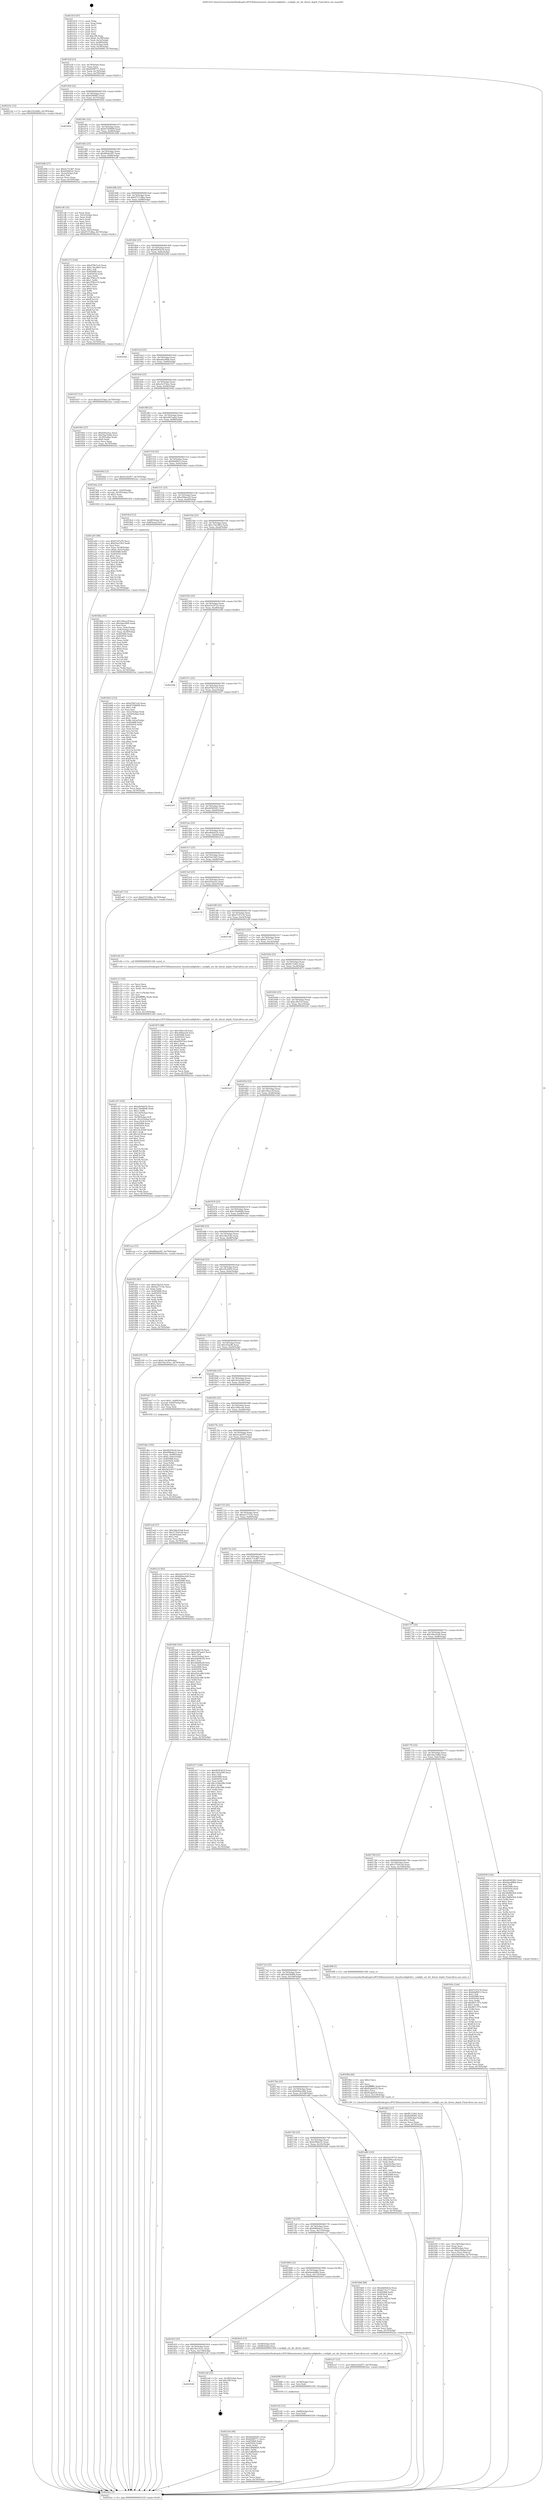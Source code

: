 digraph "0x401410" {
  label = "0x401410 (/mnt/c/Users/mathe/Desktop/tcc/POCII/binaries/extr_linuxfsconfigfsdir.c_configfs_set_dir_dirent_depth_Final-ollvm.out::main(0))"
  labelloc = "t"
  node[shape=record]

  Entry [label="",width=0.3,height=0.3,shape=circle,fillcolor=black,style=filled]
  "0x40143f" [label="{
     0x40143f [23]\l
     | [instrs]\l
     &nbsp;&nbsp;0x40143f \<+3\>: mov -0x70(%rbp),%eax\l
     &nbsp;&nbsp;0x401442 \<+2\>: mov %eax,%ecx\l
     &nbsp;&nbsp;0x401444 \<+6\>: sub $0x82f0f771,%ecx\l
     &nbsp;&nbsp;0x40144a \<+3\>: mov %eax,-0x74(%rbp)\l
     &nbsp;&nbsp;0x40144d \<+3\>: mov %ecx,-0x78(%rbp)\l
     &nbsp;&nbsp;0x401450 \<+6\>: je 000000000040216c \<main+0xd5c\>\l
  }"]
  "0x40216c" [label="{
     0x40216c [12]\l
     | [instrs]\l
     &nbsp;&nbsp;0x40216c \<+7\>: movl $0x1f2c0d02,-0x70(%rbp)\l
     &nbsp;&nbsp;0x402173 \<+5\>: jmp 00000000004022ec \<main+0xedc\>\l
  }"]
  "0x401456" [label="{
     0x401456 [22]\l
     | [instrs]\l
     &nbsp;&nbsp;0x401456 \<+5\>: jmp 000000000040145b \<main+0x4b\>\l
     &nbsp;&nbsp;0x40145b \<+3\>: mov -0x74(%rbp),%eax\l
     &nbsp;&nbsp;0x40145e \<+5\>: sub $0x82f4f482,%eax\l
     &nbsp;&nbsp;0x401463 \<+3\>: mov %eax,-0x7c(%rbp)\l
     &nbsp;&nbsp;0x401466 \<+6\>: je 000000000040185d \<main+0x44d\>\l
  }"]
  Exit [label="",width=0.3,height=0.3,shape=circle,fillcolor=black,style=filled,peripheries=2]
  "0x40185d" [label="{
     0x40185d\l
  }", style=dashed]
  "0x40146c" [label="{
     0x40146c [22]\l
     | [instrs]\l
     &nbsp;&nbsp;0x40146c \<+5\>: jmp 0000000000401471 \<main+0x61\>\l
     &nbsp;&nbsp;0x401471 \<+3\>: mov -0x74(%rbp),%eax\l
     &nbsp;&nbsp;0x401474 \<+5\>: sub $0x87509999,%eax\l
     &nbsp;&nbsp;0x401479 \<+3\>: mov %eax,-0x80(%rbp)\l
     &nbsp;&nbsp;0x40147c \<+6\>: je 0000000000401b9b \<main+0x78b\>\l
  }"]
  "0x401838" [label="{
     0x401838\l
  }", style=dashed]
  "0x401b9b" [label="{
     0x401b9b [27]\l
     | [instrs]\l
     &nbsp;&nbsp;0x401b9b \<+5\>: mov $0x4c73cd67,%eax\l
     &nbsp;&nbsp;0x401ba0 \<+5\>: mov $0x659bb1fc,%ecx\l
     &nbsp;&nbsp;0x401ba5 \<+3\>: mov -0x2a(%rbp),%dl\l
     &nbsp;&nbsp;0x401ba8 \<+3\>: test $0x1,%dl\l
     &nbsp;&nbsp;0x401bab \<+3\>: cmovne %ecx,%eax\l
     &nbsp;&nbsp;0x401bae \<+3\>: mov %eax,-0x70(%rbp)\l
     &nbsp;&nbsp;0x401bb1 \<+5\>: jmp 00000000004022ec \<main+0xedc\>\l
  }"]
  "0x401482" [label="{
     0x401482 [25]\l
     | [instrs]\l
     &nbsp;&nbsp;0x401482 \<+5\>: jmp 0000000000401487 \<main+0x77\>\l
     &nbsp;&nbsp;0x401487 \<+3\>: mov -0x74(%rbp),%eax\l
     &nbsp;&nbsp;0x40148a \<+5\>: sub $0x88eba587,%eax\l
     &nbsp;&nbsp;0x40148f \<+6\>: mov %eax,-0x84(%rbp)\l
     &nbsp;&nbsp;0x401495 \<+6\>: je 0000000000401cf6 \<main+0x8e6\>\l
  }"]
  "0x4021a8" [label="{
     0x4021a8 [21]\l
     | [instrs]\l
     &nbsp;&nbsp;0x4021a8 \<+3\>: mov -0x38(%rbp),%eax\l
     &nbsp;&nbsp;0x4021ab \<+7\>: add $0x108,%rsp\l
     &nbsp;&nbsp;0x4021b2 \<+1\>: pop %rbx\l
     &nbsp;&nbsp;0x4021b3 \<+2\>: pop %r12\l
     &nbsp;&nbsp;0x4021b5 \<+2\>: pop %r13\l
     &nbsp;&nbsp;0x4021b7 \<+2\>: pop %r14\l
     &nbsp;&nbsp;0x4021b9 \<+2\>: pop %r15\l
     &nbsp;&nbsp;0x4021bb \<+1\>: pop %rbp\l
     &nbsp;&nbsp;0x4021bc \<+1\>: ret\l
  }"]
  "0x401cf6" [label="{
     0x401cf6 [33]\l
     | [instrs]\l
     &nbsp;&nbsp;0x401cf6 \<+2\>: xor %eax,%eax\l
     &nbsp;&nbsp;0x401cf8 \<+3\>: mov -0x5c(%rbp),%ecx\l
     &nbsp;&nbsp;0x401cfb \<+2\>: mov %eax,%edx\l
     &nbsp;&nbsp;0x401cfd \<+2\>: sub %ecx,%edx\l
     &nbsp;&nbsp;0x401cff \<+2\>: mov %eax,%ecx\l
     &nbsp;&nbsp;0x401d01 \<+3\>: sub $0x1,%ecx\l
     &nbsp;&nbsp;0x401d04 \<+2\>: add %ecx,%edx\l
     &nbsp;&nbsp;0x401d06 \<+2\>: sub %edx,%eax\l
     &nbsp;&nbsp;0x401d08 \<+3\>: mov %eax,-0x5c(%rbp)\l
     &nbsp;&nbsp;0x401d0b \<+7\>: movl $0x9727c8ba,-0x70(%rbp)\l
     &nbsp;&nbsp;0x401d12 \<+5\>: jmp 00000000004022ec \<main+0xedc\>\l
  }"]
  "0x40149b" [label="{
     0x40149b [25]\l
     | [instrs]\l
     &nbsp;&nbsp;0x40149b \<+5\>: jmp 00000000004014a0 \<main+0x90\>\l
     &nbsp;&nbsp;0x4014a0 \<+3\>: mov -0x74(%rbp),%eax\l
     &nbsp;&nbsp;0x4014a3 \<+5\>: sub $0x9727c8ba,%eax\l
     &nbsp;&nbsp;0x4014a8 \<+6\>: mov %eax,-0x88(%rbp)\l
     &nbsp;&nbsp;0x4014ae \<+6\>: je 0000000000401a73 \<main+0x663\>\l
  }"]
  "0x40210e" [label="{
     0x40210e [94]\l
     | [instrs]\l
     &nbsp;&nbsp;0x40210e \<+5\>: mov $0xdd260261,%eax\l
     &nbsp;&nbsp;0x402113 \<+5\>: mov $0x82f0f771,%ecx\l
     &nbsp;&nbsp;0x402118 \<+7\>: mov 0x405068,%edx\l
     &nbsp;&nbsp;0x40211f \<+8\>: mov 0x405054,%r8d\l
     &nbsp;&nbsp;0x402127 \<+3\>: mov %edx,%r9d\l
     &nbsp;&nbsp;0x40212a \<+7\>: add $0x1d8b8926,%r9d\l
     &nbsp;&nbsp;0x402131 \<+4\>: sub $0x1,%r9d\l
     &nbsp;&nbsp;0x402135 \<+7\>: sub $0x1d8b8926,%r9d\l
     &nbsp;&nbsp;0x40213c \<+4\>: imul %r9d,%edx\l
     &nbsp;&nbsp;0x402140 \<+3\>: and $0x1,%edx\l
     &nbsp;&nbsp;0x402143 \<+3\>: cmp $0x0,%edx\l
     &nbsp;&nbsp;0x402146 \<+4\>: sete %r10b\l
     &nbsp;&nbsp;0x40214a \<+4\>: cmp $0xa,%r8d\l
     &nbsp;&nbsp;0x40214e \<+4\>: setl %r11b\l
     &nbsp;&nbsp;0x402152 \<+3\>: mov %r10b,%bl\l
     &nbsp;&nbsp;0x402155 \<+3\>: and %r11b,%bl\l
     &nbsp;&nbsp;0x402158 \<+3\>: xor %r11b,%r10b\l
     &nbsp;&nbsp;0x40215b \<+3\>: or %r10b,%bl\l
     &nbsp;&nbsp;0x40215e \<+3\>: test $0x1,%bl\l
     &nbsp;&nbsp;0x402161 \<+3\>: cmovne %ecx,%eax\l
     &nbsp;&nbsp;0x402164 \<+3\>: mov %eax,-0x70(%rbp)\l
     &nbsp;&nbsp;0x402167 \<+5\>: jmp 00000000004022ec \<main+0xedc\>\l
  }"]
  "0x401a73" [label="{
     0x401a73 [144]\l
     | [instrs]\l
     &nbsp;&nbsp;0x401a73 \<+5\>: mov $0xd76b7cc6,%eax\l
     &nbsp;&nbsp;0x401a78 \<+5\>: mov $0xc74a3863,%ecx\l
     &nbsp;&nbsp;0x401a7d \<+2\>: mov $0x1,%dl\l
     &nbsp;&nbsp;0x401a7f \<+7\>: mov 0x405068,%esi\l
     &nbsp;&nbsp;0x401a86 \<+7\>: mov 0x405054,%edi\l
     &nbsp;&nbsp;0x401a8d \<+3\>: mov %esi,%r8d\l
     &nbsp;&nbsp;0x401a90 \<+7\>: add $0x7f58ce70,%r8d\l
     &nbsp;&nbsp;0x401a97 \<+4\>: sub $0x1,%r8d\l
     &nbsp;&nbsp;0x401a9b \<+7\>: sub $0x7f58ce70,%r8d\l
     &nbsp;&nbsp;0x401aa2 \<+4\>: imul %r8d,%esi\l
     &nbsp;&nbsp;0x401aa6 \<+3\>: and $0x1,%esi\l
     &nbsp;&nbsp;0x401aa9 \<+3\>: cmp $0x0,%esi\l
     &nbsp;&nbsp;0x401aac \<+4\>: sete %r9b\l
     &nbsp;&nbsp;0x401ab0 \<+3\>: cmp $0xa,%edi\l
     &nbsp;&nbsp;0x401ab3 \<+4\>: setl %r10b\l
     &nbsp;&nbsp;0x401ab7 \<+3\>: mov %r9b,%r11b\l
     &nbsp;&nbsp;0x401aba \<+4\>: xor $0xff,%r11b\l
     &nbsp;&nbsp;0x401abe \<+3\>: mov %r10b,%bl\l
     &nbsp;&nbsp;0x401ac1 \<+3\>: xor $0xff,%bl\l
     &nbsp;&nbsp;0x401ac4 \<+3\>: xor $0x1,%dl\l
     &nbsp;&nbsp;0x401ac7 \<+3\>: mov %r11b,%r14b\l
     &nbsp;&nbsp;0x401aca \<+4\>: and $0xff,%r14b\l
     &nbsp;&nbsp;0x401ace \<+3\>: and %dl,%r9b\l
     &nbsp;&nbsp;0x401ad1 \<+3\>: mov %bl,%r15b\l
     &nbsp;&nbsp;0x401ad4 \<+4\>: and $0xff,%r15b\l
     &nbsp;&nbsp;0x401ad8 \<+3\>: and %dl,%r10b\l
     &nbsp;&nbsp;0x401adb \<+3\>: or %r9b,%r14b\l
     &nbsp;&nbsp;0x401ade \<+3\>: or %r10b,%r15b\l
     &nbsp;&nbsp;0x401ae1 \<+3\>: xor %r15b,%r14b\l
     &nbsp;&nbsp;0x401ae4 \<+3\>: or %bl,%r11b\l
     &nbsp;&nbsp;0x401ae7 \<+4\>: xor $0xff,%r11b\l
     &nbsp;&nbsp;0x401aeb \<+3\>: or $0x1,%dl\l
     &nbsp;&nbsp;0x401aee \<+3\>: and %dl,%r11b\l
     &nbsp;&nbsp;0x401af1 \<+3\>: or %r11b,%r14b\l
     &nbsp;&nbsp;0x401af4 \<+4\>: test $0x1,%r14b\l
     &nbsp;&nbsp;0x401af8 \<+3\>: cmovne %ecx,%eax\l
     &nbsp;&nbsp;0x401afb \<+3\>: mov %eax,-0x70(%rbp)\l
     &nbsp;&nbsp;0x401afe \<+5\>: jmp 00000000004022ec \<main+0xedc\>\l
  }"]
  "0x4014b4" [label="{
     0x4014b4 [25]\l
     | [instrs]\l
     &nbsp;&nbsp;0x4014b4 \<+5\>: jmp 00000000004014b9 \<main+0xa9\>\l
     &nbsp;&nbsp;0x4014b9 \<+3\>: mov -0x74(%rbp),%eax\l
     &nbsp;&nbsp;0x4014bc \<+5\>: sub $0x9f245b18,%eax\l
     &nbsp;&nbsp;0x4014c1 \<+6\>: mov %eax,-0x8c(%rbp)\l
     &nbsp;&nbsp;0x4014c7 \<+6\>: je 000000000040226d \<main+0xe5d\>\l
  }"]
  "0x402102" [label="{
     0x402102 [12]\l
     | [instrs]\l
     &nbsp;&nbsp;0x402102 \<+4\>: mov -0x68(%rbp),%rsi\l
     &nbsp;&nbsp;0x402106 \<+3\>: mov %rsi,%rdi\l
     &nbsp;&nbsp;0x402109 \<+5\>: call 0000000000401030 \<free@plt\>\l
     | [calls]\l
     &nbsp;&nbsp;0x401030 \{1\} (unknown)\l
  }"]
  "0x40226d" [label="{
     0x40226d\l
  }", style=dashed]
  "0x4014cd" [label="{
     0x4014cd [25]\l
     | [instrs]\l
     &nbsp;&nbsp;0x4014cd \<+5\>: jmp 00000000004014d2 \<main+0xc2\>\l
     &nbsp;&nbsp;0x4014d2 \<+3\>: mov -0x74(%rbp),%eax\l
     &nbsp;&nbsp;0x4014d5 \<+5\>: sub $0xa0ac0f00,%eax\l
     &nbsp;&nbsp;0x4014da \<+6\>: mov %eax,-0x90(%rbp)\l
     &nbsp;&nbsp;0x4014e0 \<+6\>: je 0000000000401937 \<main+0x527\>\l
  }"]
  "0x4020f6" [label="{
     0x4020f6 [12]\l
     | [instrs]\l
     &nbsp;&nbsp;0x4020f6 \<+4\>: mov -0x58(%rbp),%rsi\l
     &nbsp;&nbsp;0x4020fa \<+3\>: mov %rsi,%rdi\l
     &nbsp;&nbsp;0x4020fd \<+5\>: call 0000000000401030 \<free@plt\>\l
     | [calls]\l
     &nbsp;&nbsp;0x401030 \{1\} (unknown)\l
  }"]
  "0x401937" [label="{
     0x401937 [12]\l
     | [instrs]\l
     &nbsp;&nbsp;0x401937 \<+7\>: movl $0xa5e57dee,-0x70(%rbp)\l
     &nbsp;&nbsp;0x40193e \<+5\>: jmp 00000000004022ec \<main+0xedc\>\l
  }"]
  "0x4014e6" [label="{
     0x4014e6 [25]\l
     | [instrs]\l
     &nbsp;&nbsp;0x4014e6 \<+5\>: jmp 00000000004014eb \<main+0xdb\>\l
     &nbsp;&nbsp;0x4014eb \<+3\>: mov -0x74(%rbp),%eax\l
     &nbsp;&nbsp;0x4014ee \<+5\>: sub $0xa5e57dee,%eax\l
     &nbsp;&nbsp;0x4014f3 \<+6\>: mov %eax,-0x94(%rbp)\l
     &nbsp;&nbsp;0x4014f9 \<+6\>: je 0000000000401943 \<main+0x533\>\l
  }"]
  "0x40181f" [label="{
     0x40181f [25]\l
     | [instrs]\l
     &nbsp;&nbsp;0x40181f \<+5\>: jmp 0000000000401824 \<main+0x414\>\l
     &nbsp;&nbsp;0x401824 \<+3\>: mov -0x74(%rbp),%eax\l
     &nbsp;&nbsp;0x401827 \<+5\>: sub $0x76e143cc,%eax\l
     &nbsp;&nbsp;0x40182c \<+6\>: mov %eax,-0x118(%rbp)\l
     &nbsp;&nbsp;0x401832 \<+6\>: je 00000000004021a8 \<main+0xd98\>\l
  }"]
  "0x401943" [label="{
     0x401943 [27]\l
     | [instrs]\l
     &nbsp;&nbsp;0x401943 \<+5\>: mov $0xf292a5ec,%eax\l
     &nbsp;&nbsp;0x401948 \<+5\>: mov $0x54ac5d9d,%ecx\l
     &nbsp;&nbsp;0x40194d \<+3\>: mov -0x30(%rbp),%edx\l
     &nbsp;&nbsp;0x401950 \<+3\>: cmp $0x0,%edx\l
     &nbsp;&nbsp;0x401953 \<+3\>: cmove %ecx,%eax\l
     &nbsp;&nbsp;0x401956 \<+3\>: mov %eax,-0x70(%rbp)\l
     &nbsp;&nbsp;0x401959 \<+5\>: jmp 00000000004022ec \<main+0xedc\>\l
  }"]
  "0x4014ff" [label="{
     0x4014ff [25]\l
     | [instrs]\l
     &nbsp;&nbsp;0x4014ff \<+5\>: jmp 0000000000401504 \<main+0xf4\>\l
     &nbsp;&nbsp;0x401504 \<+3\>: mov -0x74(%rbp),%eax\l
     &nbsp;&nbsp;0x401507 \<+5\>: sub $0xa9d7aab2,%eax\l
     &nbsp;&nbsp;0x40150c \<+6\>: mov %eax,-0x98(%rbp)\l
     &nbsp;&nbsp;0x401512 \<+6\>: je 000000000040204d \<main+0xc3d\>\l
  }"]
  "0x4020e9" [label="{
     0x4020e9 [13]\l
     | [instrs]\l
     &nbsp;&nbsp;0x4020e9 \<+4\>: mov -0x58(%rbp),%rdi\l
     &nbsp;&nbsp;0x4020ed \<+4\>: mov -0x68(%rbp),%rsi\l
     &nbsp;&nbsp;0x4020f1 \<+5\>: call 0000000000401400 \<configfs_set_dir_dirent_depth\>\l
     | [calls]\l
     &nbsp;&nbsp;0x401400 \{1\} (/mnt/c/Users/mathe/Desktop/tcc/POCII/binaries/extr_linuxfsconfigfsdir.c_configfs_set_dir_dirent_depth_Final-ollvm.out::configfs_set_dir_dirent_depth)\l
  }"]
  "0x40204d" [label="{
     0x40204d [12]\l
     | [instrs]\l
     &nbsp;&nbsp;0x40204d \<+7\>: movl $0x41a02f57,-0x70(%rbp)\l
     &nbsp;&nbsp;0x402054 \<+5\>: jmp 00000000004022ec \<main+0xedc\>\l
  }"]
  "0x401518" [label="{
     0x401518 [25]\l
     | [instrs]\l
     &nbsp;&nbsp;0x401518 \<+5\>: jmp 000000000040151d \<main+0x10d\>\l
     &nbsp;&nbsp;0x40151d \<+3\>: mov -0x74(%rbp),%eax\l
     &nbsp;&nbsp;0x401520 \<+5\>: sub $0xbfaf0012,%eax\l
     &nbsp;&nbsp;0x401525 \<+6\>: mov %eax,-0x9c(%rbp)\l
     &nbsp;&nbsp;0x40152b \<+6\>: je 00000000004019ee \<main+0x5de\>\l
  }"]
  "0x401f35" [label="{
     0x401f35 [32]\l
     | [instrs]\l
     &nbsp;&nbsp;0x401f35 \<+6\>: mov -0x124(%rbp),%ecx\l
     &nbsp;&nbsp;0x401f3b \<+3\>: imul %eax,%ecx\l
     &nbsp;&nbsp;0x401f3e \<+4\>: mov -0x68(%rbp),%rsi\l
     &nbsp;&nbsp;0x401f42 \<+4\>: movslq -0x6c(%rbp),%rdi\l
     &nbsp;&nbsp;0x401f46 \<+3\>: mov %ecx,(%rsi,%rdi,4)\l
     &nbsp;&nbsp;0x401f49 \<+7\>: movl $0x146cf18e,-0x70(%rbp)\l
     &nbsp;&nbsp;0x401f50 \<+5\>: jmp 00000000004022ec \<main+0xedc\>\l
  }"]
  "0x4019ee" [label="{
     0x4019ee [23]\l
     | [instrs]\l
     &nbsp;&nbsp;0x4019ee \<+7\>: movl $0x1,-0x50(%rbp)\l
     &nbsp;&nbsp;0x4019f5 \<+4\>: movslq -0x50(%rbp),%rax\l
     &nbsp;&nbsp;0x4019f9 \<+4\>: shl $0x2,%rax\l
     &nbsp;&nbsp;0x4019fd \<+3\>: mov %rax,%rdi\l
     &nbsp;&nbsp;0x401a00 \<+5\>: call 0000000000401050 \<malloc@plt\>\l
     | [calls]\l
     &nbsp;&nbsp;0x401050 \{1\} (unknown)\l
  }"]
  "0x401531" [label="{
     0x401531 [25]\l
     | [instrs]\l
     &nbsp;&nbsp;0x401531 \<+5\>: jmp 0000000000401536 \<main+0x126\>\l
     &nbsp;&nbsp;0x401536 \<+3\>: mov -0x74(%rbp),%eax\l
     &nbsp;&nbsp;0x401539 \<+5\>: sub $0xc694ae26,%eax\l
     &nbsp;&nbsp;0x40153e \<+6\>: mov %eax,-0xa0(%rbp)\l
     &nbsp;&nbsp;0x401544 \<+6\>: je 00000000004018cd \<main+0x4bd\>\l
  }"]
  "0x401f0d" [label="{
     0x401f0d [40]\l
     | [instrs]\l
     &nbsp;&nbsp;0x401f0d \<+5\>: mov $0x2,%ecx\l
     &nbsp;&nbsp;0x401f12 \<+1\>: cltd\l
     &nbsp;&nbsp;0x401f13 \<+2\>: idiv %ecx\l
     &nbsp;&nbsp;0x401f15 \<+6\>: imul $0xfffffffe,%edx,%ecx\l
     &nbsp;&nbsp;0x401f1b \<+6\>: add $0x92abd1f2,%ecx\l
     &nbsp;&nbsp;0x401f21 \<+3\>: add $0x1,%ecx\l
     &nbsp;&nbsp;0x401f24 \<+6\>: sub $0x92abd1f2,%ecx\l
     &nbsp;&nbsp;0x401f2a \<+6\>: mov %ecx,-0x124(%rbp)\l
     &nbsp;&nbsp;0x401f30 \<+5\>: call 0000000000401160 \<next_i\>\l
     | [calls]\l
     &nbsp;&nbsp;0x401160 \{1\} (/mnt/c/Users/mathe/Desktop/tcc/POCII/binaries/extr_linuxfsconfigfsdir.c_configfs_set_dir_dirent_depth_Final-ollvm.out::next_i)\l
  }"]
  "0x4018cd" [label="{
     0x4018cd [13]\l
     | [instrs]\l
     &nbsp;&nbsp;0x4018cd \<+4\>: mov -0x48(%rbp),%rax\l
     &nbsp;&nbsp;0x4018d1 \<+4\>: mov 0x8(%rax),%rdi\l
     &nbsp;&nbsp;0x4018d5 \<+5\>: call 0000000000401060 \<atoi@plt\>\l
     | [calls]\l
     &nbsp;&nbsp;0x401060 \{1\} (unknown)\l
  }"]
  "0x40154a" [label="{
     0x40154a [25]\l
     | [instrs]\l
     &nbsp;&nbsp;0x40154a \<+5\>: jmp 000000000040154f \<main+0x13f\>\l
     &nbsp;&nbsp;0x40154f \<+3\>: mov -0x74(%rbp),%eax\l
     &nbsp;&nbsp;0x401552 \<+5\>: sub $0xc74a3863,%eax\l
     &nbsp;&nbsp;0x401557 \<+6\>: mov %eax,-0xa4(%rbp)\l
     &nbsp;&nbsp;0x40155d \<+6\>: je 0000000000401b03 \<main+0x6f3\>\l
  }"]
  "0x401806" [label="{
     0x401806 [25]\l
     | [instrs]\l
     &nbsp;&nbsp;0x401806 \<+5\>: jmp 000000000040180b \<main+0x3fb\>\l
     &nbsp;&nbsp;0x40180b \<+3\>: mov -0x74(%rbp),%eax\l
     &nbsp;&nbsp;0x40180e \<+5\>: sub $0x6aeeb8bb,%eax\l
     &nbsp;&nbsp;0x401813 \<+6\>: mov %eax,-0x114(%rbp)\l
     &nbsp;&nbsp;0x401819 \<+6\>: je 00000000004020e9 \<main+0xcd9\>\l
  }"]
  "0x401b03" [label="{
     0x401b03 [152]\l
     | [instrs]\l
     &nbsp;&nbsp;0x401b03 \<+5\>: mov $0xd76b7cc6,%eax\l
     &nbsp;&nbsp;0x401b08 \<+5\>: mov $0x87509999,%ecx\l
     &nbsp;&nbsp;0x401b0d \<+2\>: mov $0x1,%dl\l
     &nbsp;&nbsp;0x401b0f \<+2\>: xor %esi,%esi\l
     &nbsp;&nbsp;0x401b11 \<+3\>: mov -0x5c(%rbp),%edi\l
     &nbsp;&nbsp;0x401b14 \<+3\>: cmp -0x50(%rbp),%edi\l
     &nbsp;&nbsp;0x401b17 \<+4\>: setl %r8b\l
     &nbsp;&nbsp;0x401b1b \<+4\>: and $0x1,%r8b\l
     &nbsp;&nbsp;0x401b1f \<+4\>: mov %r8b,-0x2a(%rbp)\l
     &nbsp;&nbsp;0x401b23 \<+7\>: mov 0x405068,%edi\l
     &nbsp;&nbsp;0x401b2a \<+8\>: mov 0x405054,%r9d\l
     &nbsp;&nbsp;0x401b32 \<+3\>: sub $0x1,%esi\l
     &nbsp;&nbsp;0x401b35 \<+3\>: mov %edi,%r10d\l
     &nbsp;&nbsp;0x401b38 \<+3\>: add %esi,%r10d\l
     &nbsp;&nbsp;0x401b3b \<+4\>: imul %r10d,%edi\l
     &nbsp;&nbsp;0x401b3f \<+3\>: and $0x1,%edi\l
     &nbsp;&nbsp;0x401b42 \<+3\>: cmp $0x0,%edi\l
     &nbsp;&nbsp;0x401b45 \<+4\>: sete %r8b\l
     &nbsp;&nbsp;0x401b49 \<+4\>: cmp $0xa,%r9d\l
     &nbsp;&nbsp;0x401b4d \<+4\>: setl %r11b\l
     &nbsp;&nbsp;0x401b51 \<+3\>: mov %r8b,%bl\l
     &nbsp;&nbsp;0x401b54 \<+3\>: xor $0xff,%bl\l
     &nbsp;&nbsp;0x401b57 \<+3\>: mov %r11b,%r14b\l
     &nbsp;&nbsp;0x401b5a \<+4\>: xor $0xff,%r14b\l
     &nbsp;&nbsp;0x401b5e \<+3\>: xor $0x1,%dl\l
     &nbsp;&nbsp;0x401b61 \<+3\>: mov %bl,%r15b\l
     &nbsp;&nbsp;0x401b64 \<+4\>: and $0xff,%r15b\l
     &nbsp;&nbsp;0x401b68 \<+3\>: and %dl,%r8b\l
     &nbsp;&nbsp;0x401b6b \<+3\>: mov %r14b,%r12b\l
     &nbsp;&nbsp;0x401b6e \<+4\>: and $0xff,%r12b\l
     &nbsp;&nbsp;0x401b72 \<+3\>: and %dl,%r11b\l
     &nbsp;&nbsp;0x401b75 \<+3\>: or %r8b,%r15b\l
     &nbsp;&nbsp;0x401b78 \<+3\>: or %r11b,%r12b\l
     &nbsp;&nbsp;0x401b7b \<+3\>: xor %r12b,%r15b\l
     &nbsp;&nbsp;0x401b7e \<+3\>: or %r14b,%bl\l
     &nbsp;&nbsp;0x401b81 \<+3\>: xor $0xff,%bl\l
     &nbsp;&nbsp;0x401b84 \<+3\>: or $0x1,%dl\l
     &nbsp;&nbsp;0x401b87 \<+2\>: and %dl,%bl\l
     &nbsp;&nbsp;0x401b89 \<+3\>: or %bl,%r15b\l
     &nbsp;&nbsp;0x401b8c \<+4\>: test $0x1,%r15b\l
     &nbsp;&nbsp;0x401b90 \<+3\>: cmovne %ecx,%eax\l
     &nbsp;&nbsp;0x401b93 \<+3\>: mov %eax,-0x70(%rbp)\l
     &nbsp;&nbsp;0x401b96 \<+5\>: jmp 00000000004022ec \<main+0xedc\>\l
  }"]
  "0x401563" [label="{
     0x401563 [25]\l
     | [instrs]\l
     &nbsp;&nbsp;0x401563 \<+5\>: jmp 0000000000401568 \<main+0x158\>\l
     &nbsp;&nbsp;0x401568 \<+3\>: mov -0x74(%rbp),%eax\l
     &nbsp;&nbsp;0x40156b \<+5\>: sub $0xd1b18725,%eax\l
     &nbsp;&nbsp;0x401570 \<+6\>: mov %eax,-0xa8(%rbp)\l
     &nbsp;&nbsp;0x401576 \<+6\>: je 000000000040229b \<main+0xe8b\>\l
  }"]
  "0x401e27" [label="{
     0x401e27 [12]\l
     | [instrs]\l
     &nbsp;&nbsp;0x401e27 \<+7\>: movl $0x41a02f57,-0x70(%rbp)\l
     &nbsp;&nbsp;0x401e2e \<+5\>: jmp 00000000004022ec \<main+0xedc\>\l
  }"]
  "0x40229b" [label="{
     0x40229b\l
  }", style=dashed]
  "0x40157c" [label="{
     0x40157c [25]\l
     | [instrs]\l
     &nbsp;&nbsp;0x40157c \<+5\>: jmp 0000000000401581 \<main+0x171\>\l
     &nbsp;&nbsp;0x401581 \<+3\>: mov -0x74(%rbp),%eax\l
     &nbsp;&nbsp;0x401584 \<+5\>: sub $0xd76b7cc6,%eax\l
     &nbsp;&nbsp;0x401589 \<+6\>: mov %eax,-0xac(%rbp)\l
     &nbsp;&nbsp;0x40158f \<+6\>: je 0000000000402207 \<main+0xdf7\>\l
  }"]
  "0x401dbe" [label="{
     0x401dbe [105]\l
     | [instrs]\l
     &nbsp;&nbsp;0x401dbe \<+5\>: mov $0x9f245b18,%ecx\l
     &nbsp;&nbsp;0x401dc3 \<+5\>: mov $0x696bda23,%edx\l
     &nbsp;&nbsp;0x401dc8 \<+4\>: mov %rax,-0x68(%rbp)\l
     &nbsp;&nbsp;0x401dcc \<+7\>: movl $0x0,-0x6c(%rbp)\l
     &nbsp;&nbsp;0x401dd3 \<+7\>: mov 0x405068,%esi\l
     &nbsp;&nbsp;0x401dda \<+8\>: mov 0x405054,%r8d\l
     &nbsp;&nbsp;0x401de2 \<+3\>: mov %esi,%r9d\l
     &nbsp;&nbsp;0x401de5 \<+7\>: sub $0x5b5c8377,%r9d\l
     &nbsp;&nbsp;0x401dec \<+4\>: sub $0x1,%r9d\l
     &nbsp;&nbsp;0x401df0 \<+7\>: add $0x5b5c8377,%r9d\l
     &nbsp;&nbsp;0x401df7 \<+4\>: imul %r9d,%esi\l
     &nbsp;&nbsp;0x401dfb \<+3\>: and $0x1,%esi\l
     &nbsp;&nbsp;0x401dfe \<+3\>: cmp $0x0,%esi\l
     &nbsp;&nbsp;0x401e01 \<+4\>: sete %r10b\l
     &nbsp;&nbsp;0x401e05 \<+4\>: cmp $0xa,%r8d\l
     &nbsp;&nbsp;0x401e09 \<+4\>: setl %r11b\l
     &nbsp;&nbsp;0x401e0d \<+3\>: mov %r10b,%bl\l
     &nbsp;&nbsp;0x401e10 \<+3\>: and %r11b,%bl\l
     &nbsp;&nbsp;0x401e13 \<+3\>: xor %r11b,%r10b\l
     &nbsp;&nbsp;0x401e16 \<+3\>: or %r10b,%bl\l
     &nbsp;&nbsp;0x401e19 \<+3\>: test $0x1,%bl\l
     &nbsp;&nbsp;0x401e1c \<+3\>: cmovne %edx,%ecx\l
     &nbsp;&nbsp;0x401e1f \<+3\>: mov %ecx,-0x70(%rbp)\l
     &nbsp;&nbsp;0x401e22 \<+5\>: jmp 00000000004022ec \<main+0xedc\>\l
  }"]
  "0x402207" [label="{
     0x402207\l
  }", style=dashed]
  "0x401595" [label="{
     0x401595 [25]\l
     | [instrs]\l
     &nbsp;&nbsp;0x401595 \<+5\>: jmp 000000000040159a \<main+0x18a\>\l
     &nbsp;&nbsp;0x40159a \<+3\>: mov -0x74(%rbp),%eax\l
     &nbsp;&nbsp;0x40159d \<+5\>: sub $0xdd260261,%eax\l
     &nbsp;&nbsp;0x4015a2 \<+6\>: mov %eax,-0xb0(%rbp)\l
     &nbsp;&nbsp;0x4015a8 \<+6\>: je 00000000004022c0 \<main+0xeb0\>\l
  }"]
  "0x401c47" [label="{
     0x401c47 [163]\l
     | [instrs]\l
     &nbsp;&nbsp;0x401c47 \<+5\>: mov $0xe8e9eb1b,%ecx\l
     &nbsp;&nbsp;0x401c4c \<+5\>: mov $0x136e80db,%edx\l
     &nbsp;&nbsp;0x401c51 \<+3\>: mov $0x1,%r8b\l
     &nbsp;&nbsp;0x401c54 \<+6\>: mov -0x120(%rbp),%esi\l
     &nbsp;&nbsp;0x401c5a \<+3\>: imul %eax,%esi\l
     &nbsp;&nbsp;0x401c5d \<+4\>: mov -0x58(%rbp),%r9\l
     &nbsp;&nbsp;0x401c61 \<+4\>: movslq -0x5c(%rbp),%r10\l
     &nbsp;&nbsp;0x401c65 \<+4\>: mov %esi,(%r9,%r10,4)\l
     &nbsp;&nbsp;0x401c69 \<+7\>: mov 0x405068,%eax\l
     &nbsp;&nbsp;0x401c70 \<+7\>: mov 0x405054,%esi\l
     &nbsp;&nbsp;0x401c77 \<+2\>: mov %eax,%edi\l
     &nbsp;&nbsp;0x401c79 \<+6\>: sub $0x1dc2f3d0,%edi\l
     &nbsp;&nbsp;0x401c7f \<+3\>: sub $0x1,%edi\l
     &nbsp;&nbsp;0x401c82 \<+6\>: add $0x1dc2f3d0,%edi\l
     &nbsp;&nbsp;0x401c88 \<+3\>: imul %edi,%eax\l
     &nbsp;&nbsp;0x401c8b \<+3\>: and $0x1,%eax\l
     &nbsp;&nbsp;0x401c8e \<+3\>: cmp $0x0,%eax\l
     &nbsp;&nbsp;0x401c91 \<+4\>: sete %r11b\l
     &nbsp;&nbsp;0x401c95 \<+3\>: cmp $0xa,%esi\l
     &nbsp;&nbsp;0x401c98 \<+3\>: setl %bl\l
     &nbsp;&nbsp;0x401c9b \<+3\>: mov %r11b,%r14b\l
     &nbsp;&nbsp;0x401c9e \<+4\>: xor $0xff,%r14b\l
     &nbsp;&nbsp;0x401ca2 \<+3\>: mov %bl,%r15b\l
     &nbsp;&nbsp;0x401ca5 \<+4\>: xor $0xff,%r15b\l
     &nbsp;&nbsp;0x401ca9 \<+4\>: xor $0x0,%r8b\l
     &nbsp;&nbsp;0x401cad \<+3\>: mov %r14b,%r12b\l
     &nbsp;&nbsp;0x401cb0 \<+4\>: and $0x0,%r12b\l
     &nbsp;&nbsp;0x401cb4 \<+3\>: and %r8b,%r11b\l
     &nbsp;&nbsp;0x401cb7 \<+3\>: mov %r15b,%r13b\l
     &nbsp;&nbsp;0x401cba \<+4\>: and $0x0,%r13b\l
     &nbsp;&nbsp;0x401cbe \<+3\>: and %r8b,%bl\l
     &nbsp;&nbsp;0x401cc1 \<+3\>: or %r11b,%r12b\l
     &nbsp;&nbsp;0x401cc4 \<+3\>: or %bl,%r13b\l
     &nbsp;&nbsp;0x401cc7 \<+3\>: xor %r13b,%r12b\l
     &nbsp;&nbsp;0x401cca \<+3\>: or %r15b,%r14b\l
     &nbsp;&nbsp;0x401ccd \<+4\>: xor $0xff,%r14b\l
     &nbsp;&nbsp;0x401cd1 \<+4\>: or $0x0,%r8b\l
     &nbsp;&nbsp;0x401cd5 \<+3\>: and %r8b,%r14b\l
     &nbsp;&nbsp;0x401cd8 \<+3\>: or %r14b,%r12b\l
     &nbsp;&nbsp;0x401cdb \<+4\>: test $0x1,%r12b\l
     &nbsp;&nbsp;0x401cdf \<+3\>: cmovne %edx,%ecx\l
     &nbsp;&nbsp;0x401ce2 \<+3\>: mov %ecx,-0x70(%rbp)\l
     &nbsp;&nbsp;0x401ce5 \<+5\>: jmp 00000000004022ec \<main+0xedc\>\l
  }"]
  "0x4022c0" [label="{
     0x4022c0\l
  }", style=dashed]
  "0x4015ae" [label="{
     0x4015ae [25]\l
     | [instrs]\l
     &nbsp;&nbsp;0x4015ae \<+5\>: jmp 00000000004015b3 \<main+0x1a3\>\l
     &nbsp;&nbsp;0x4015b3 \<+3\>: mov -0x74(%rbp),%eax\l
     &nbsp;&nbsp;0x4015b6 \<+5\>: sub $0xe8e9eb1b,%eax\l
     &nbsp;&nbsp;0x4015bb \<+6\>: mov %eax,-0xb4(%rbp)\l
     &nbsp;&nbsp;0x4015c1 \<+6\>: je 0000000000402213 \<main+0xe03\>\l
  }"]
  "0x401c13" [label="{
     0x401c13 [52]\l
     | [instrs]\l
     &nbsp;&nbsp;0x401c13 \<+2\>: xor %ecx,%ecx\l
     &nbsp;&nbsp;0x401c15 \<+5\>: mov $0x2,%edx\l
     &nbsp;&nbsp;0x401c1a \<+6\>: mov %edx,-0x11c(%rbp)\l
     &nbsp;&nbsp;0x401c20 \<+1\>: cltd\l
     &nbsp;&nbsp;0x401c21 \<+6\>: mov -0x11c(%rbp),%esi\l
     &nbsp;&nbsp;0x401c27 \<+2\>: idiv %esi\l
     &nbsp;&nbsp;0x401c29 \<+6\>: imul $0xfffffffe,%edx,%edx\l
     &nbsp;&nbsp;0x401c2f \<+2\>: mov %ecx,%edi\l
     &nbsp;&nbsp;0x401c31 \<+2\>: sub %edx,%edi\l
     &nbsp;&nbsp;0x401c33 \<+2\>: mov %ecx,%edx\l
     &nbsp;&nbsp;0x401c35 \<+3\>: sub $0x1,%edx\l
     &nbsp;&nbsp;0x401c38 \<+2\>: add %edx,%edi\l
     &nbsp;&nbsp;0x401c3a \<+2\>: sub %edi,%ecx\l
     &nbsp;&nbsp;0x401c3c \<+6\>: mov %ecx,-0x120(%rbp)\l
     &nbsp;&nbsp;0x401c42 \<+5\>: call 0000000000401160 \<next_i\>\l
     | [calls]\l
     &nbsp;&nbsp;0x401160 \{1\} (/mnt/c/Users/mathe/Desktop/tcc/POCII/binaries/extr_linuxfsconfigfsdir.c_configfs_set_dir_dirent_depth_Final-ollvm.out::next_i)\l
  }"]
  "0x402213" [label="{
     0x402213\l
  }", style=dashed]
  "0x4015c7" [label="{
     0x4015c7 [25]\l
     | [instrs]\l
     &nbsp;&nbsp;0x4015c7 \<+5\>: jmp 00000000004015cc \<main+0x1bc\>\l
     &nbsp;&nbsp;0x4015cc \<+3\>: mov -0x74(%rbp),%eax\l
     &nbsp;&nbsp;0x4015cf \<+5\>: sub $0xf1be53b5,%eax\l
     &nbsp;&nbsp;0x4015d4 \<+6\>: mov %eax,-0xb8(%rbp)\l
     &nbsp;&nbsp;0x4015da \<+6\>: je 0000000000401a67 \<main+0x657\>\l
  }"]
  "0x4017ed" [label="{
     0x4017ed [25]\l
     | [instrs]\l
     &nbsp;&nbsp;0x4017ed \<+5\>: jmp 00000000004017f2 \<main+0x3e2\>\l
     &nbsp;&nbsp;0x4017f2 \<+3\>: mov -0x74(%rbp),%eax\l
     &nbsp;&nbsp;0x4017f5 \<+5\>: sub $0x696bda23,%eax\l
     &nbsp;&nbsp;0x4017fa \<+6\>: mov %eax,-0x110(%rbp)\l
     &nbsp;&nbsp;0x401800 \<+6\>: je 0000000000401e27 \<main+0xa17\>\l
  }"]
  "0x401a67" [label="{
     0x401a67 [12]\l
     | [instrs]\l
     &nbsp;&nbsp;0x401a67 \<+7\>: movl $0x9727c8ba,-0x70(%rbp)\l
     &nbsp;&nbsp;0x401a6e \<+5\>: jmp 00000000004022ec \<main+0xedc\>\l
  }"]
  "0x4015e0" [label="{
     0x4015e0 [25]\l
     | [instrs]\l
     &nbsp;&nbsp;0x4015e0 \<+5\>: jmp 00000000004015e5 \<main+0x1d5\>\l
     &nbsp;&nbsp;0x4015e5 \<+3\>: mov -0x74(%rbp),%eax\l
     &nbsp;&nbsp;0x4015e8 \<+5\>: sub $0xf292a5ec,%eax\l
     &nbsp;&nbsp;0x4015ed \<+6\>: mov %eax,-0xbc(%rbp)\l
     &nbsp;&nbsp;0x4015f3 \<+6\>: je 0000000000402178 \<main+0xd68\>\l
  }"]
  "0x401bb6" [label="{
     0x401bb6 [88]\l
     | [instrs]\l
     &nbsp;&nbsp;0x401bb6 \<+5\>: mov $0xe8e9eb1b,%eax\l
     &nbsp;&nbsp;0x401bbb \<+5\>: mov $0xfa731e77,%ecx\l
     &nbsp;&nbsp;0x401bc0 \<+7\>: mov 0x405068,%edx\l
     &nbsp;&nbsp;0x401bc7 \<+7\>: mov 0x405054,%esi\l
     &nbsp;&nbsp;0x401bce \<+2\>: mov %edx,%edi\l
     &nbsp;&nbsp;0x401bd0 \<+6\>: add $0xb5c1822d,%edi\l
     &nbsp;&nbsp;0x401bd6 \<+3\>: sub $0x1,%edi\l
     &nbsp;&nbsp;0x401bd9 \<+6\>: sub $0xb5c1822d,%edi\l
     &nbsp;&nbsp;0x401bdf \<+3\>: imul %edi,%edx\l
     &nbsp;&nbsp;0x401be2 \<+3\>: and $0x1,%edx\l
     &nbsp;&nbsp;0x401be5 \<+3\>: cmp $0x0,%edx\l
     &nbsp;&nbsp;0x401be8 \<+4\>: sete %r8b\l
     &nbsp;&nbsp;0x401bec \<+3\>: cmp $0xa,%esi\l
     &nbsp;&nbsp;0x401bef \<+4\>: setl %r9b\l
     &nbsp;&nbsp;0x401bf3 \<+3\>: mov %r8b,%r10b\l
     &nbsp;&nbsp;0x401bf6 \<+3\>: and %r9b,%r10b\l
     &nbsp;&nbsp;0x401bf9 \<+3\>: xor %r9b,%r8b\l
     &nbsp;&nbsp;0x401bfc \<+3\>: or %r8b,%r10b\l
     &nbsp;&nbsp;0x401bff \<+4\>: test $0x1,%r10b\l
     &nbsp;&nbsp;0x401c03 \<+3\>: cmovne %ecx,%eax\l
     &nbsp;&nbsp;0x401c06 \<+3\>: mov %eax,-0x70(%rbp)\l
     &nbsp;&nbsp;0x401c09 \<+5\>: jmp 00000000004022ec \<main+0xedc\>\l
  }"]
  "0x402178" [label="{
     0x402178\l
  }", style=dashed]
  "0x4015f9" [label="{
     0x4015f9 [25]\l
     | [instrs]\l
     &nbsp;&nbsp;0x4015f9 \<+5\>: jmp 00000000004015fe \<main+0x1ee\>\l
     &nbsp;&nbsp;0x4015fe \<+3\>: mov -0x74(%rbp),%eax\l
     &nbsp;&nbsp;0x401601 \<+5\>: sub $0xf7c97a7b,%eax\l
     &nbsp;&nbsp;0x401606 \<+6\>: mov %eax,-0xc0(%rbp)\l
     &nbsp;&nbsp;0x40160c \<+6\>: je 00000000004021d9 \<main+0xdc9\>\l
  }"]
  "0x4017d4" [label="{
     0x4017d4 [25]\l
     | [instrs]\l
     &nbsp;&nbsp;0x4017d4 \<+5\>: jmp 00000000004017d9 \<main+0x3c9\>\l
     &nbsp;&nbsp;0x4017d9 \<+3\>: mov -0x74(%rbp),%eax\l
     &nbsp;&nbsp;0x4017dc \<+5\>: sub $0x659bb1fc,%eax\l
     &nbsp;&nbsp;0x4017e1 \<+6\>: mov %eax,-0x10c(%rbp)\l
     &nbsp;&nbsp;0x4017e7 \<+6\>: je 0000000000401bb6 \<main+0x7a6\>\l
  }"]
  "0x4021d9" [label="{
     0x4021d9\l
  }", style=dashed]
  "0x401612" [label="{
     0x401612 [25]\l
     | [instrs]\l
     &nbsp;&nbsp;0x401612 \<+5\>: jmp 0000000000401617 \<main+0x207\>\l
     &nbsp;&nbsp;0x401617 \<+3\>: mov -0x74(%rbp),%eax\l
     &nbsp;&nbsp;0x40161a \<+5\>: sub $0xfa731e77,%eax\l
     &nbsp;&nbsp;0x40161f \<+6\>: mov %eax,-0xc4(%rbp)\l
     &nbsp;&nbsp;0x401625 \<+6\>: je 0000000000401c0e \<main+0x7fe\>\l
  }"]
  "0x401e86" [label="{
     0x401e86 [103]\l
     | [instrs]\l
     &nbsp;&nbsp;0x401e86 \<+5\>: mov $0xd1b18725,%eax\l
     &nbsp;&nbsp;0x401e8b \<+5\>: mov $0x2360cce0,%ecx\l
     &nbsp;&nbsp;0x401e90 \<+2\>: xor %edx,%edx\l
     &nbsp;&nbsp;0x401e92 \<+3\>: mov -0x6c(%rbp),%esi\l
     &nbsp;&nbsp;0x401e95 \<+3\>: cmp -0x60(%rbp),%esi\l
     &nbsp;&nbsp;0x401e98 \<+4\>: setl %dil\l
     &nbsp;&nbsp;0x401e9c \<+4\>: and $0x1,%dil\l
     &nbsp;&nbsp;0x401ea0 \<+4\>: mov %dil,-0x29(%rbp)\l
     &nbsp;&nbsp;0x401ea4 \<+7\>: mov 0x405068,%esi\l
     &nbsp;&nbsp;0x401eab \<+8\>: mov 0x405054,%r8d\l
     &nbsp;&nbsp;0x401eb3 \<+3\>: sub $0x1,%edx\l
     &nbsp;&nbsp;0x401eb6 \<+3\>: mov %esi,%r9d\l
     &nbsp;&nbsp;0x401eb9 \<+3\>: add %edx,%r9d\l
     &nbsp;&nbsp;0x401ebc \<+4\>: imul %r9d,%esi\l
     &nbsp;&nbsp;0x401ec0 \<+3\>: and $0x1,%esi\l
     &nbsp;&nbsp;0x401ec3 \<+3\>: cmp $0x0,%esi\l
     &nbsp;&nbsp;0x401ec6 \<+4\>: sete %dil\l
     &nbsp;&nbsp;0x401eca \<+4\>: cmp $0xa,%r8d\l
     &nbsp;&nbsp;0x401ece \<+4\>: setl %r10b\l
     &nbsp;&nbsp;0x401ed2 \<+3\>: mov %dil,%r11b\l
     &nbsp;&nbsp;0x401ed5 \<+3\>: and %r10b,%r11b\l
     &nbsp;&nbsp;0x401ed8 \<+3\>: xor %r10b,%dil\l
     &nbsp;&nbsp;0x401edb \<+3\>: or %dil,%r11b\l
     &nbsp;&nbsp;0x401ede \<+4\>: test $0x1,%r11b\l
     &nbsp;&nbsp;0x401ee2 \<+3\>: cmovne %ecx,%eax\l
     &nbsp;&nbsp;0x401ee5 \<+3\>: mov %eax,-0x70(%rbp)\l
     &nbsp;&nbsp;0x401ee8 \<+5\>: jmp 00000000004022ec \<main+0xedc\>\l
  }"]
  "0x401c0e" [label="{
     0x401c0e [5]\l
     | [instrs]\l
     &nbsp;&nbsp;0x401c0e \<+5\>: call 0000000000401160 \<next_i\>\l
     | [calls]\l
     &nbsp;&nbsp;0x401160 \{1\} (/mnt/c/Users/mathe/Desktop/tcc/POCII/binaries/extr_linuxfsconfigfsdir.c_configfs_set_dir_dirent_depth_Final-ollvm.out::next_i)\l
  }"]
  "0x40162b" [label="{
     0x40162b [25]\l
     | [instrs]\l
     &nbsp;&nbsp;0x40162b \<+5\>: jmp 0000000000401630 \<main+0x220\>\l
     &nbsp;&nbsp;0x401630 \<+3\>: mov -0x74(%rbp),%eax\l
     &nbsp;&nbsp;0x401633 \<+5\>: sub $0xff131463,%eax\l
     &nbsp;&nbsp;0x401638 \<+6\>: mov %eax,-0xc8(%rbp)\l
     &nbsp;&nbsp;0x40163e \<+6\>: je 0000000000401875 \<main+0x465\>\l
  }"]
  "0x401a05" [label="{
     0x401a05 [98]\l
     | [instrs]\l
     &nbsp;&nbsp;0x401a05 \<+5\>: mov $0xf7c97a7b,%ecx\l
     &nbsp;&nbsp;0x401a0a \<+5\>: mov $0xf1be53b5,%edx\l
     &nbsp;&nbsp;0x401a0f \<+2\>: xor %esi,%esi\l
     &nbsp;&nbsp;0x401a11 \<+4\>: mov %rax,-0x58(%rbp)\l
     &nbsp;&nbsp;0x401a15 \<+7\>: movl $0x0,-0x5c(%rbp)\l
     &nbsp;&nbsp;0x401a1c \<+8\>: mov 0x405068,%r8d\l
     &nbsp;&nbsp;0x401a24 \<+8\>: mov 0x405054,%r9d\l
     &nbsp;&nbsp;0x401a2c \<+3\>: sub $0x1,%esi\l
     &nbsp;&nbsp;0x401a2f \<+3\>: mov %r8d,%r10d\l
     &nbsp;&nbsp;0x401a32 \<+3\>: add %esi,%r10d\l
     &nbsp;&nbsp;0x401a35 \<+4\>: imul %r10d,%r8d\l
     &nbsp;&nbsp;0x401a39 \<+4\>: and $0x1,%r8d\l
     &nbsp;&nbsp;0x401a3d \<+4\>: cmp $0x0,%r8d\l
     &nbsp;&nbsp;0x401a41 \<+4\>: sete %r11b\l
     &nbsp;&nbsp;0x401a45 \<+4\>: cmp $0xa,%r9d\l
     &nbsp;&nbsp;0x401a49 \<+3\>: setl %bl\l
     &nbsp;&nbsp;0x401a4c \<+3\>: mov %r11b,%r14b\l
     &nbsp;&nbsp;0x401a4f \<+3\>: and %bl,%r14b\l
     &nbsp;&nbsp;0x401a52 \<+3\>: xor %bl,%r11b\l
     &nbsp;&nbsp;0x401a55 \<+3\>: or %r11b,%r14b\l
     &nbsp;&nbsp;0x401a58 \<+4\>: test $0x1,%r14b\l
     &nbsp;&nbsp;0x401a5c \<+3\>: cmovne %edx,%ecx\l
     &nbsp;&nbsp;0x401a5f \<+3\>: mov %ecx,-0x70(%rbp)\l
     &nbsp;&nbsp;0x401a62 \<+5\>: jmp 00000000004022ec \<main+0xedc\>\l
  }"]
  "0x401875" [label="{
     0x401875 [88]\l
     | [instrs]\l
     &nbsp;&nbsp;0x401875 \<+5\>: mov $0x10fece3f,%eax\l
     &nbsp;&nbsp;0x40187a \<+5\>: mov $0xc694ae26,%ecx\l
     &nbsp;&nbsp;0x40187f \<+7\>: mov 0x405068,%edx\l
     &nbsp;&nbsp;0x401886 \<+7\>: mov 0x405054,%esi\l
     &nbsp;&nbsp;0x40188d \<+2\>: mov %edx,%edi\l
     &nbsp;&nbsp;0x40188f \<+6\>: add $0x495970ca,%edi\l
     &nbsp;&nbsp;0x401895 \<+3\>: sub $0x1,%edi\l
     &nbsp;&nbsp;0x401898 \<+6\>: sub $0x495970ca,%edi\l
     &nbsp;&nbsp;0x40189e \<+3\>: imul %edi,%edx\l
     &nbsp;&nbsp;0x4018a1 \<+3\>: and $0x1,%edx\l
     &nbsp;&nbsp;0x4018a4 \<+3\>: cmp $0x0,%edx\l
     &nbsp;&nbsp;0x4018a7 \<+4\>: sete %r8b\l
     &nbsp;&nbsp;0x4018ab \<+3\>: cmp $0xa,%esi\l
     &nbsp;&nbsp;0x4018ae \<+4\>: setl %r9b\l
     &nbsp;&nbsp;0x4018b2 \<+3\>: mov %r8b,%r10b\l
     &nbsp;&nbsp;0x4018b5 \<+3\>: and %r9b,%r10b\l
     &nbsp;&nbsp;0x4018b8 \<+3\>: xor %r9b,%r8b\l
     &nbsp;&nbsp;0x4018bb \<+3\>: or %r8b,%r10b\l
     &nbsp;&nbsp;0x4018be \<+4\>: test $0x1,%r10b\l
     &nbsp;&nbsp;0x4018c2 \<+3\>: cmovne %ecx,%eax\l
     &nbsp;&nbsp;0x4018c5 \<+3\>: mov %eax,-0x70(%rbp)\l
     &nbsp;&nbsp;0x4018c8 \<+5\>: jmp 00000000004022ec \<main+0xedc\>\l
  }"]
  "0x401644" [label="{
     0x401644 [25]\l
     | [instrs]\l
     &nbsp;&nbsp;0x401644 \<+5\>: jmp 0000000000401649 \<main+0x239\>\l
     &nbsp;&nbsp;0x401649 \<+3\>: mov -0x74(%rbp),%eax\l
     &nbsp;&nbsp;0x40164c \<+5\>: sub $0xe3fa516,%eax\l
     &nbsp;&nbsp;0x401651 \<+6\>: mov %eax,-0xcc(%rbp)\l
     &nbsp;&nbsp;0x401657 \<+6\>: je 00000000004022a7 \<main+0xe97\>\l
  }"]
  "0x4018da" [label="{
     0x4018da [93]\l
     | [instrs]\l
     &nbsp;&nbsp;0x4018da \<+5\>: mov $0x10fece3f,%ecx\l
     &nbsp;&nbsp;0x4018df \<+5\>: mov $0xa0ac0f00,%edx\l
     &nbsp;&nbsp;0x4018e4 \<+2\>: xor %esi,%esi\l
     &nbsp;&nbsp;0x4018e6 \<+3\>: mov %eax,-0x4c(%rbp)\l
     &nbsp;&nbsp;0x4018e9 \<+3\>: mov -0x4c(%rbp),%eax\l
     &nbsp;&nbsp;0x4018ec \<+3\>: mov %eax,-0x30(%rbp)\l
     &nbsp;&nbsp;0x4018ef \<+7\>: mov 0x405068,%eax\l
     &nbsp;&nbsp;0x4018f6 \<+8\>: mov 0x405054,%r8d\l
     &nbsp;&nbsp;0x4018fe \<+3\>: sub $0x1,%esi\l
     &nbsp;&nbsp;0x401901 \<+3\>: mov %eax,%r9d\l
     &nbsp;&nbsp;0x401904 \<+3\>: add %esi,%r9d\l
     &nbsp;&nbsp;0x401907 \<+4\>: imul %r9d,%eax\l
     &nbsp;&nbsp;0x40190b \<+3\>: and $0x1,%eax\l
     &nbsp;&nbsp;0x40190e \<+3\>: cmp $0x0,%eax\l
     &nbsp;&nbsp;0x401911 \<+4\>: sete %r10b\l
     &nbsp;&nbsp;0x401915 \<+4\>: cmp $0xa,%r8d\l
     &nbsp;&nbsp;0x401919 \<+4\>: setl %r11b\l
     &nbsp;&nbsp;0x40191d \<+3\>: mov %r10b,%bl\l
     &nbsp;&nbsp;0x401920 \<+3\>: and %r11b,%bl\l
     &nbsp;&nbsp;0x401923 \<+3\>: xor %r11b,%r10b\l
     &nbsp;&nbsp;0x401926 \<+3\>: or %r10b,%bl\l
     &nbsp;&nbsp;0x401929 \<+3\>: test $0x1,%bl\l
     &nbsp;&nbsp;0x40192c \<+3\>: cmovne %edx,%ecx\l
     &nbsp;&nbsp;0x40192f \<+3\>: mov %ecx,-0x70(%rbp)\l
     &nbsp;&nbsp;0x401932 \<+5\>: jmp 00000000004022ec \<main+0xedc\>\l
  }"]
  "0x4022a7" [label="{
     0x4022a7\l
  }", style=dashed]
  "0x40165d" [label="{
     0x40165d [25]\l
     | [instrs]\l
     &nbsp;&nbsp;0x40165d \<+5\>: jmp 0000000000401662 \<main+0x252\>\l
     &nbsp;&nbsp;0x401662 \<+3\>: mov -0x74(%rbp),%eax\l
     &nbsp;&nbsp;0x401665 \<+5\>: sub $0x10fece3f,%eax\l
     &nbsp;&nbsp;0x40166a \<+6\>: mov %eax,-0xd0(%rbp)\l
     &nbsp;&nbsp;0x401670 \<+6\>: je 00000000004021bd \<main+0xdad\>\l
  }"]
  "0x401410" [label="{
     0x401410 [47]\l
     | [instrs]\l
     &nbsp;&nbsp;0x401410 \<+1\>: push %rbp\l
     &nbsp;&nbsp;0x401411 \<+3\>: mov %rsp,%rbp\l
     &nbsp;&nbsp;0x401414 \<+2\>: push %r15\l
     &nbsp;&nbsp;0x401416 \<+2\>: push %r14\l
     &nbsp;&nbsp;0x401418 \<+2\>: push %r13\l
     &nbsp;&nbsp;0x40141a \<+2\>: push %r12\l
     &nbsp;&nbsp;0x40141c \<+1\>: push %rbx\l
     &nbsp;&nbsp;0x40141d \<+7\>: sub $0x108,%rsp\l
     &nbsp;&nbsp;0x401424 \<+7\>: movl $0x0,-0x38(%rbp)\l
     &nbsp;&nbsp;0x40142b \<+3\>: mov %edi,-0x3c(%rbp)\l
     &nbsp;&nbsp;0x40142e \<+4\>: mov %rsi,-0x48(%rbp)\l
     &nbsp;&nbsp;0x401432 \<+3\>: mov -0x3c(%rbp),%edi\l
     &nbsp;&nbsp;0x401435 \<+3\>: mov %edi,-0x34(%rbp)\l
     &nbsp;&nbsp;0x401438 \<+7\>: movl $0x5bd3b908,-0x70(%rbp)\l
  }"]
  "0x4021bd" [label="{
     0x4021bd\l
  }", style=dashed]
  "0x401676" [label="{
     0x401676 [25]\l
     | [instrs]\l
     &nbsp;&nbsp;0x401676 \<+5\>: jmp 000000000040167b \<main+0x26b\>\l
     &nbsp;&nbsp;0x40167b \<+3\>: mov -0x74(%rbp),%eax\l
     &nbsp;&nbsp;0x40167e \<+5\>: sub $0x136e80db,%eax\l
     &nbsp;&nbsp;0x401683 \<+6\>: mov %eax,-0xd4(%rbp)\l
     &nbsp;&nbsp;0x401689 \<+6\>: je 0000000000401cea \<main+0x8da\>\l
  }"]
  "0x4022ec" [label="{
     0x4022ec [5]\l
     | [instrs]\l
     &nbsp;&nbsp;0x4022ec \<+5\>: jmp 000000000040143f \<main+0x2f\>\l
  }"]
  "0x401cea" [label="{
     0x401cea [12]\l
     | [instrs]\l
     &nbsp;&nbsp;0x401cea \<+7\>: movl $0x88eba587,-0x70(%rbp)\l
     &nbsp;&nbsp;0x401cf1 \<+5\>: jmp 00000000004022ec \<main+0xedc\>\l
  }"]
  "0x40168f" [label="{
     0x40168f [25]\l
     | [instrs]\l
     &nbsp;&nbsp;0x40168f \<+5\>: jmp 0000000000401694 \<main+0x284\>\l
     &nbsp;&nbsp;0x401694 \<+3\>: mov -0x74(%rbp),%eax\l
     &nbsp;&nbsp;0x401697 \<+5\>: sub $0x146cf18e,%eax\l
     &nbsp;&nbsp;0x40169c \<+6\>: mov %eax,-0xd8(%rbp)\l
     &nbsp;&nbsp;0x4016a2 \<+6\>: je 0000000000401f55 \<main+0xb45\>\l
  }"]
  "0x4017bb" [label="{
     0x4017bb [25]\l
     | [instrs]\l
     &nbsp;&nbsp;0x4017bb \<+5\>: jmp 00000000004017c0 \<main+0x3b0\>\l
     &nbsp;&nbsp;0x4017c0 \<+3\>: mov -0x74(%rbp),%eax\l
     &nbsp;&nbsp;0x4017c3 \<+5\>: sub $0x600ac444,%eax\l
     &nbsp;&nbsp;0x4017c8 \<+6\>: mov %eax,-0x108(%rbp)\l
     &nbsp;&nbsp;0x4017ce \<+6\>: je 0000000000401e86 \<main+0xa76\>\l
  }"]
  "0x401f55" [label="{
     0x401f55 [83]\l
     | [instrs]\l
     &nbsp;&nbsp;0x401f55 \<+5\>: mov $0xe3fa516,%eax\l
     &nbsp;&nbsp;0x401f5a \<+5\>: mov $0x4a3737dc,%ecx\l
     &nbsp;&nbsp;0x401f5f \<+2\>: xor %edx,%edx\l
     &nbsp;&nbsp;0x401f61 \<+7\>: mov 0x405068,%esi\l
     &nbsp;&nbsp;0x401f68 \<+7\>: mov 0x405054,%edi\l
     &nbsp;&nbsp;0x401f6f \<+3\>: sub $0x1,%edx\l
     &nbsp;&nbsp;0x401f72 \<+3\>: mov %esi,%r8d\l
     &nbsp;&nbsp;0x401f75 \<+3\>: add %edx,%r8d\l
     &nbsp;&nbsp;0x401f78 \<+4\>: imul %r8d,%esi\l
     &nbsp;&nbsp;0x401f7c \<+3\>: and $0x1,%esi\l
     &nbsp;&nbsp;0x401f7f \<+3\>: cmp $0x0,%esi\l
     &nbsp;&nbsp;0x401f82 \<+4\>: sete %r9b\l
     &nbsp;&nbsp;0x401f86 \<+3\>: cmp $0xa,%edi\l
     &nbsp;&nbsp;0x401f89 \<+4\>: setl %r10b\l
     &nbsp;&nbsp;0x401f8d \<+3\>: mov %r9b,%r11b\l
     &nbsp;&nbsp;0x401f90 \<+3\>: and %r10b,%r11b\l
     &nbsp;&nbsp;0x401f93 \<+3\>: xor %r10b,%r9b\l
     &nbsp;&nbsp;0x401f96 \<+3\>: or %r9b,%r11b\l
     &nbsp;&nbsp;0x401f99 \<+4\>: test $0x1,%r11b\l
     &nbsp;&nbsp;0x401f9d \<+3\>: cmovne %ecx,%eax\l
     &nbsp;&nbsp;0x401fa0 \<+3\>: mov %eax,-0x70(%rbp)\l
     &nbsp;&nbsp;0x401fa3 \<+5\>: jmp 00000000004022ec \<main+0xedc\>\l
  }"]
  "0x4016a8" [label="{
     0x4016a8 [25]\l
     | [instrs]\l
     &nbsp;&nbsp;0x4016a8 \<+5\>: jmp 00000000004016ad \<main+0x29d\>\l
     &nbsp;&nbsp;0x4016ad \<+3\>: mov -0x74(%rbp),%eax\l
     &nbsp;&nbsp;0x4016b0 \<+5\>: sub $0x1f2c0d02,%eax\l
     &nbsp;&nbsp;0x4016b5 \<+6\>: mov %eax,-0xdc(%rbp)\l
     &nbsp;&nbsp;0x4016bb \<+6\>: je 0000000000402195 \<main+0xd85\>\l
  }"]
  "0x401842" [label="{
     0x401842 [27]\l
     | [instrs]\l
     &nbsp;&nbsp;0x401842 \<+5\>: mov $0xff131463,%eax\l
     &nbsp;&nbsp;0x401847 \<+5\>: mov $0x82f4f482,%ecx\l
     &nbsp;&nbsp;0x40184c \<+3\>: mov -0x34(%rbp),%edx\l
     &nbsp;&nbsp;0x40184f \<+3\>: cmp $0x2,%edx\l
     &nbsp;&nbsp;0x401852 \<+3\>: cmovne %ecx,%eax\l
     &nbsp;&nbsp;0x401855 \<+3\>: mov %eax,-0x70(%rbp)\l
     &nbsp;&nbsp;0x401858 \<+5\>: jmp 00000000004022ec \<main+0xedc\>\l
  }"]
  "0x402195" [label="{
     0x402195 [19]\l
     | [instrs]\l
     &nbsp;&nbsp;0x402195 \<+7\>: movl $0x0,-0x38(%rbp)\l
     &nbsp;&nbsp;0x40219c \<+7\>: movl $0x76e143cc,-0x70(%rbp)\l
     &nbsp;&nbsp;0x4021a3 \<+5\>: jmp 00000000004022ec \<main+0xedc\>\l
  }"]
  "0x4016c1" [label="{
     0x4016c1 [25]\l
     | [instrs]\l
     &nbsp;&nbsp;0x4016c1 \<+5\>: jmp 00000000004016c6 \<main+0x2b6\>\l
     &nbsp;&nbsp;0x4016c6 \<+3\>: mov -0x74(%rbp),%eax\l
     &nbsp;&nbsp;0x4016c9 \<+5\>: sub $0x1f3acffe,%eax\l
     &nbsp;&nbsp;0x4016ce \<+6\>: mov %eax,-0xe0(%rbp)\l
     &nbsp;&nbsp;0x4016d4 \<+6\>: je 0000000000402184 \<main+0xd74\>\l
  }"]
  "0x4017a2" [label="{
     0x4017a2 [25]\l
     | [instrs]\l
     &nbsp;&nbsp;0x4017a2 \<+5\>: jmp 00000000004017a7 \<main+0x397\>\l
     &nbsp;&nbsp;0x4017a7 \<+3\>: mov -0x74(%rbp),%eax\l
     &nbsp;&nbsp;0x4017aa \<+5\>: sub $0x5bd3b908,%eax\l
     &nbsp;&nbsp;0x4017af \<+6\>: mov %eax,-0x104(%rbp)\l
     &nbsp;&nbsp;0x4017b5 \<+6\>: je 0000000000401842 \<main+0x432\>\l
  }"]
  "0x402184" [label="{
     0x402184\l
  }", style=dashed]
  "0x4016da" [label="{
     0x4016da [25]\l
     | [instrs]\l
     &nbsp;&nbsp;0x4016da \<+5\>: jmp 00000000004016df \<main+0x2cf\>\l
     &nbsp;&nbsp;0x4016df \<+3\>: mov -0x74(%rbp),%eax\l
     &nbsp;&nbsp;0x4016e2 \<+5\>: sub $0x1fe5a569,%eax\l
     &nbsp;&nbsp;0x4016e7 \<+6\>: mov %eax,-0xe4(%rbp)\l
     &nbsp;&nbsp;0x4016ed \<+6\>: je 0000000000401da7 \<main+0x997\>\l
  }"]
  "0x401f08" [label="{
     0x401f08 [5]\l
     | [instrs]\l
     &nbsp;&nbsp;0x401f08 \<+5\>: call 0000000000401160 \<next_i\>\l
     | [calls]\l
     &nbsp;&nbsp;0x401160 \{1\} (/mnt/c/Users/mathe/Desktop/tcc/POCII/binaries/extr_linuxfsconfigfsdir.c_configfs_set_dir_dirent_depth_Final-ollvm.out::next_i)\l
  }"]
  "0x401da7" [label="{
     0x401da7 [23]\l
     | [instrs]\l
     &nbsp;&nbsp;0x401da7 \<+7\>: movl $0x1,-0x60(%rbp)\l
     &nbsp;&nbsp;0x401dae \<+4\>: movslq -0x60(%rbp),%rax\l
     &nbsp;&nbsp;0x401db2 \<+4\>: shl $0x2,%rax\l
     &nbsp;&nbsp;0x401db6 \<+3\>: mov %rax,%rdi\l
     &nbsp;&nbsp;0x401db9 \<+5\>: call 0000000000401050 \<malloc@plt\>\l
     | [calls]\l
     &nbsp;&nbsp;0x401050 \{1\} (unknown)\l
  }"]
  "0x4016f3" [label="{
     0x4016f3 [25]\l
     | [instrs]\l
     &nbsp;&nbsp;0x4016f3 \<+5\>: jmp 00000000004016f8 \<main+0x2e8\>\l
     &nbsp;&nbsp;0x4016f8 \<+3\>: mov -0x74(%rbp),%eax\l
     &nbsp;&nbsp;0x4016fb \<+5\>: sub $0x2360cce0,%eax\l
     &nbsp;&nbsp;0x401700 \<+6\>: mov %eax,-0xe8(%rbp)\l
     &nbsp;&nbsp;0x401706 \<+6\>: je 0000000000401eed \<main+0xadd\>\l
  }"]
  "0x401789" [label="{
     0x401789 [25]\l
     | [instrs]\l
     &nbsp;&nbsp;0x401789 \<+5\>: jmp 000000000040178e \<main+0x37e\>\l
     &nbsp;&nbsp;0x40178e \<+3\>: mov -0x74(%rbp),%eax\l
     &nbsp;&nbsp;0x401791 \<+5\>: sub $0x577b41e8,%eax\l
     &nbsp;&nbsp;0x401796 \<+6\>: mov %eax,-0x100(%rbp)\l
     &nbsp;&nbsp;0x40179c \<+6\>: je 0000000000401f08 \<main+0xaf8\>\l
  }"]
  "0x401eed" [label="{
     0x401eed [27]\l
     | [instrs]\l
     &nbsp;&nbsp;0x401eed \<+5\>: mov $0x546c45a8,%eax\l
     &nbsp;&nbsp;0x401ef2 \<+5\>: mov $0x577b41e8,%ecx\l
     &nbsp;&nbsp;0x401ef7 \<+3\>: mov -0x29(%rbp),%dl\l
     &nbsp;&nbsp;0x401efa \<+3\>: test $0x1,%dl\l
     &nbsp;&nbsp;0x401efd \<+3\>: cmovne %ecx,%eax\l
     &nbsp;&nbsp;0x401f00 \<+3\>: mov %eax,-0x70(%rbp)\l
     &nbsp;&nbsp;0x401f03 \<+5\>: jmp 00000000004022ec \<main+0xedc\>\l
  }"]
  "0x40170c" [label="{
     0x40170c [25]\l
     | [instrs]\l
     &nbsp;&nbsp;0x40170c \<+5\>: jmp 0000000000401711 \<main+0x301\>\l
     &nbsp;&nbsp;0x401711 \<+3\>: mov -0x74(%rbp),%eax\l
     &nbsp;&nbsp;0x401714 \<+5\>: sub $0x41a02f57,%eax\l
     &nbsp;&nbsp;0x401719 \<+6\>: mov %eax,-0xec(%rbp)\l
     &nbsp;&nbsp;0x40171f \<+6\>: je 0000000000401e33 \<main+0xa23\>\l
  }"]
  "0x40195e" [label="{
     0x40195e [144]\l
     | [instrs]\l
     &nbsp;&nbsp;0x40195e \<+5\>: mov $0xf7c97a7b,%eax\l
     &nbsp;&nbsp;0x401963 \<+5\>: mov $0xbfaf0012,%ecx\l
     &nbsp;&nbsp;0x401968 \<+2\>: mov $0x1,%dl\l
     &nbsp;&nbsp;0x40196a \<+7\>: mov 0x405068,%esi\l
     &nbsp;&nbsp;0x401971 \<+7\>: mov 0x405054,%edi\l
     &nbsp;&nbsp;0x401978 \<+3\>: mov %esi,%r8d\l
     &nbsp;&nbsp;0x40197b \<+7\>: add $0x967c7f7e,%r8d\l
     &nbsp;&nbsp;0x401982 \<+4\>: sub $0x1,%r8d\l
     &nbsp;&nbsp;0x401986 \<+7\>: sub $0x967c7f7e,%r8d\l
     &nbsp;&nbsp;0x40198d \<+4\>: imul %r8d,%esi\l
     &nbsp;&nbsp;0x401991 \<+3\>: and $0x1,%esi\l
     &nbsp;&nbsp;0x401994 \<+3\>: cmp $0x0,%esi\l
     &nbsp;&nbsp;0x401997 \<+4\>: sete %r9b\l
     &nbsp;&nbsp;0x40199b \<+3\>: cmp $0xa,%edi\l
     &nbsp;&nbsp;0x40199e \<+4\>: setl %r10b\l
     &nbsp;&nbsp;0x4019a2 \<+3\>: mov %r9b,%r11b\l
     &nbsp;&nbsp;0x4019a5 \<+4\>: xor $0xff,%r11b\l
     &nbsp;&nbsp;0x4019a9 \<+3\>: mov %r10b,%bl\l
     &nbsp;&nbsp;0x4019ac \<+3\>: xor $0xff,%bl\l
     &nbsp;&nbsp;0x4019af \<+3\>: xor $0x1,%dl\l
     &nbsp;&nbsp;0x4019b2 \<+3\>: mov %r11b,%r14b\l
     &nbsp;&nbsp;0x4019b5 \<+4\>: and $0xff,%r14b\l
     &nbsp;&nbsp;0x4019b9 \<+3\>: and %dl,%r9b\l
     &nbsp;&nbsp;0x4019bc \<+3\>: mov %bl,%r15b\l
     &nbsp;&nbsp;0x4019bf \<+4\>: and $0xff,%r15b\l
     &nbsp;&nbsp;0x4019c3 \<+3\>: and %dl,%r10b\l
     &nbsp;&nbsp;0x4019c6 \<+3\>: or %r9b,%r14b\l
     &nbsp;&nbsp;0x4019c9 \<+3\>: or %r10b,%r15b\l
     &nbsp;&nbsp;0x4019cc \<+3\>: xor %r15b,%r14b\l
     &nbsp;&nbsp;0x4019cf \<+3\>: or %bl,%r11b\l
     &nbsp;&nbsp;0x4019d2 \<+4\>: xor $0xff,%r11b\l
     &nbsp;&nbsp;0x4019d6 \<+3\>: or $0x1,%dl\l
     &nbsp;&nbsp;0x4019d9 \<+3\>: and %dl,%r11b\l
     &nbsp;&nbsp;0x4019dc \<+3\>: or %r11b,%r14b\l
     &nbsp;&nbsp;0x4019df \<+4\>: test $0x1,%r14b\l
     &nbsp;&nbsp;0x4019e3 \<+3\>: cmovne %ecx,%eax\l
     &nbsp;&nbsp;0x4019e6 \<+3\>: mov %eax,-0x70(%rbp)\l
     &nbsp;&nbsp;0x4019e9 \<+5\>: jmp 00000000004022ec \<main+0xedc\>\l
  }"]
  "0x401e33" [label="{
     0x401e33 [83]\l
     | [instrs]\l
     &nbsp;&nbsp;0x401e33 \<+5\>: mov $0xd1b18725,%eax\l
     &nbsp;&nbsp;0x401e38 \<+5\>: mov $0x600ac444,%ecx\l
     &nbsp;&nbsp;0x401e3d \<+2\>: xor %edx,%edx\l
     &nbsp;&nbsp;0x401e3f \<+7\>: mov 0x405068,%esi\l
     &nbsp;&nbsp;0x401e46 \<+7\>: mov 0x405054,%edi\l
     &nbsp;&nbsp;0x401e4d \<+3\>: sub $0x1,%edx\l
     &nbsp;&nbsp;0x401e50 \<+3\>: mov %esi,%r8d\l
     &nbsp;&nbsp;0x401e53 \<+3\>: add %edx,%r8d\l
     &nbsp;&nbsp;0x401e56 \<+4\>: imul %r8d,%esi\l
     &nbsp;&nbsp;0x401e5a \<+3\>: and $0x1,%esi\l
     &nbsp;&nbsp;0x401e5d \<+3\>: cmp $0x0,%esi\l
     &nbsp;&nbsp;0x401e60 \<+4\>: sete %r9b\l
     &nbsp;&nbsp;0x401e64 \<+3\>: cmp $0xa,%edi\l
     &nbsp;&nbsp;0x401e67 \<+4\>: setl %r10b\l
     &nbsp;&nbsp;0x401e6b \<+3\>: mov %r9b,%r11b\l
     &nbsp;&nbsp;0x401e6e \<+3\>: and %r10b,%r11b\l
     &nbsp;&nbsp;0x401e71 \<+3\>: xor %r10b,%r9b\l
     &nbsp;&nbsp;0x401e74 \<+3\>: or %r9b,%r11b\l
     &nbsp;&nbsp;0x401e77 \<+4\>: test $0x1,%r11b\l
     &nbsp;&nbsp;0x401e7b \<+3\>: cmovne %ecx,%eax\l
     &nbsp;&nbsp;0x401e7e \<+3\>: mov %eax,-0x70(%rbp)\l
     &nbsp;&nbsp;0x401e81 \<+5\>: jmp 00000000004022ec \<main+0xedc\>\l
  }"]
  "0x401725" [label="{
     0x401725 [25]\l
     | [instrs]\l
     &nbsp;&nbsp;0x401725 \<+5\>: jmp 000000000040172a \<main+0x31a\>\l
     &nbsp;&nbsp;0x40172a \<+3\>: mov -0x74(%rbp),%eax\l
     &nbsp;&nbsp;0x40172d \<+5\>: sub $0x4a3737dc,%eax\l
     &nbsp;&nbsp;0x401732 \<+6\>: mov %eax,-0xf0(%rbp)\l
     &nbsp;&nbsp;0x401738 \<+6\>: je 0000000000401fa8 \<main+0xb98\>\l
  }"]
  "0x401770" [label="{
     0x401770 [25]\l
     | [instrs]\l
     &nbsp;&nbsp;0x401770 \<+5\>: jmp 0000000000401775 \<main+0x365\>\l
     &nbsp;&nbsp;0x401775 \<+3\>: mov -0x74(%rbp),%eax\l
     &nbsp;&nbsp;0x401778 \<+5\>: sub $0x54ac5d9d,%eax\l
     &nbsp;&nbsp;0x40177d \<+6\>: mov %eax,-0xfc(%rbp)\l
     &nbsp;&nbsp;0x401783 \<+6\>: je 000000000040195e \<main+0x54e\>\l
  }"]
  "0x401fa8" [label="{
     0x401fa8 [165]\l
     | [instrs]\l
     &nbsp;&nbsp;0x401fa8 \<+5\>: mov $0xe3fa516,%eax\l
     &nbsp;&nbsp;0x401fad \<+5\>: mov $0xa9d7aab2,%ecx\l
     &nbsp;&nbsp;0x401fb2 \<+2\>: mov $0x1,%dl\l
     &nbsp;&nbsp;0x401fb4 \<+3\>: mov -0x6c(%rbp),%esi\l
     &nbsp;&nbsp;0x401fb7 \<+6\>: add $0x2bbb8e28,%esi\l
     &nbsp;&nbsp;0x401fbd \<+3\>: add $0x1,%esi\l
     &nbsp;&nbsp;0x401fc0 \<+6\>: sub $0x2bbb8e28,%esi\l
     &nbsp;&nbsp;0x401fc6 \<+3\>: mov %esi,-0x6c(%rbp)\l
     &nbsp;&nbsp;0x401fc9 \<+7\>: mov 0x405068,%esi\l
     &nbsp;&nbsp;0x401fd0 \<+7\>: mov 0x405054,%edi\l
     &nbsp;&nbsp;0x401fd7 \<+3\>: mov %esi,%r8d\l
     &nbsp;&nbsp;0x401fda \<+7\>: add $0xaf3aca86,%r8d\l
     &nbsp;&nbsp;0x401fe1 \<+4\>: sub $0x1,%r8d\l
     &nbsp;&nbsp;0x401fe5 \<+7\>: sub $0xaf3aca86,%r8d\l
     &nbsp;&nbsp;0x401fec \<+4\>: imul %r8d,%esi\l
     &nbsp;&nbsp;0x401ff0 \<+3\>: and $0x1,%esi\l
     &nbsp;&nbsp;0x401ff3 \<+3\>: cmp $0x0,%esi\l
     &nbsp;&nbsp;0x401ff6 \<+4\>: sete %r9b\l
     &nbsp;&nbsp;0x401ffa \<+3\>: cmp $0xa,%edi\l
     &nbsp;&nbsp;0x401ffd \<+4\>: setl %r10b\l
     &nbsp;&nbsp;0x402001 \<+3\>: mov %r9b,%r11b\l
     &nbsp;&nbsp;0x402004 \<+4\>: xor $0xff,%r11b\l
     &nbsp;&nbsp;0x402008 \<+3\>: mov %r10b,%bl\l
     &nbsp;&nbsp;0x40200b \<+3\>: xor $0xff,%bl\l
     &nbsp;&nbsp;0x40200e \<+3\>: xor $0x0,%dl\l
     &nbsp;&nbsp;0x402011 \<+3\>: mov %r11b,%r14b\l
     &nbsp;&nbsp;0x402014 \<+4\>: and $0x0,%r14b\l
     &nbsp;&nbsp;0x402018 \<+3\>: and %dl,%r9b\l
     &nbsp;&nbsp;0x40201b \<+3\>: mov %bl,%r15b\l
     &nbsp;&nbsp;0x40201e \<+4\>: and $0x0,%r15b\l
     &nbsp;&nbsp;0x402022 \<+3\>: and %dl,%r10b\l
     &nbsp;&nbsp;0x402025 \<+3\>: or %r9b,%r14b\l
     &nbsp;&nbsp;0x402028 \<+3\>: or %r10b,%r15b\l
     &nbsp;&nbsp;0x40202b \<+3\>: xor %r15b,%r14b\l
     &nbsp;&nbsp;0x40202e \<+3\>: or %bl,%r11b\l
     &nbsp;&nbsp;0x402031 \<+4\>: xor $0xff,%r11b\l
     &nbsp;&nbsp;0x402035 \<+3\>: or $0x0,%dl\l
     &nbsp;&nbsp;0x402038 \<+3\>: and %dl,%r11b\l
     &nbsp;&nbsp;0x40203b \<+3\>: or %r11b,%r14b\l
     &nbsp;&nbsp;0x40203e \<+4\>: test $0x1,%r14b\l
     &nbsp;&nbsp;0x402042 \<+3\>: cmovne %ecx,%eax\l
     &nbsp;&nbsp;0x402045 \<+3\>: mov %eax,-0x70(%rbp)\l
     &nbsp;&nbsp;0x402048 \<+5\>: jmp 00000000004022ec \<main+0xedc\>\l
  }"]
  "0x40173e" [label="{
     0x40173e [25]\l
     | [instrs]\l
     &nbsp;&nbsp;0x40173e \<+5\>: jmp 0000000000401743 \<main+0x333\>\l
     &nbsp;&nbsp;0x401743 \<+3\>: mov -0x74(%rbp),%eax\l
     &nbsp;&nbsp;0x401746 \<+5\>: sub $0x4c73cd67,%eax\l
     &nbsp;&nbsp;0x40174b \<+6\>: mov %eax,-0xf4(%rbp)\l
     &nbsp;&nbsp;0x401751 \<+6\>: je 0000000000401d17 \<main+0x907\>\l
  }"]
  "0x402059" [label="{
     0x402059 [144]\l
     | [instrs]\l
     &nbsp;&nbsp;0x402059 \<+5\>: mov $0xdd260261,%eax\l
     &nbsp;&nbsp;0x40205e \<+5\>: mov $0x6aeeb8bb,%ecx\l
     &nbsp;&nbsp;0x402063 \<+2\>: mov $0x1,%dl\l
     &nbsp;&nbsp;0x402065 \<+7\>: mov 0x405068,%esi\l
     &nbsp;&nbsp;0x40206c \<+7\>: mov 0x405054,%edi\l
     &nbsp;&nbsp;0x402073 \<+3\>: mov %esi,%r8d\l
     &nbsp;&nbsp;0x402076 \<+7\>: sub $0x36d8d3b4,%r8d\l
     &nbsp;&nbsp;0x40207d \<+4\>: sub $0x1,%r8d\l
     &nbsp;&nbsp;0x402081 \<+7\>: add $0x36d8d3b4,%r8d\l
     &nbsp;&nbsp;0x402088 \<+4\>: imul %r8d,%esi\l
     &nbsp;&nbsp;0x40208c \<+3\>: and $0x1,%esi\l
     &nbsp;&nbsp;0x40208f \<+3\>: cmp $0x0,%esi\l
     &nbsp;&nbsp;0x402092 \<+4\>: sete %r9b\l
     &nbsp;&nbsp;0x402096 \<+3\>: cmp $0xa,%edi\l
     &nbsp;&nbsp;0x402099 \<+4\>: setl %r10b\l
     &nbsp;&nbsp;0x40209d \<+3\>: mov %r9b,%r11b\l
     &nbsp;&nbsp;0x4020a0 \<+4\>: xor $0xff,%r11b\l
     &nbsp;&nbsp;0x4020a4 \<+3\>: mov %r10b,%bl\l
     &nbsp;&nbsp;0x4020a7 \<+3\>: xor $0xff,%bl\l
     &nbsp;&nbsp;0x4020aa \<+3\>: xor $0x0,%dl\l
     &nbsp;&nbsp;0x4020ad \<+3\>: mov %r11b,%r14b\l
     &nbsp;&nbsp;0x4020b0 \<+4\>: and $0x0,%r14b\l
     &nbsp;&nbsp;0x4020b4 \<+3\>: and %dl,%r9b\l
     &nbsp;&nbsp;0x4020b7 \<+3\>: mov %bl,%r15b\l
     &nbsp;&nbsp;0x4020ba \<+4\>: and $0x0,%r15b\l
     &nbsp;&nbsp;0x4020be \<+3\>: and %dl,%r10b\l
     &nbsp;&nbsp;0x4020c1 \<+3\>: or %r9b,%r14b\l
     &nbsp;&nbsp;0x4020c4 \<+3\>: or %r10b,%r15b\l
     &nbsp;&nbsp;0x4020c7 \<+3\>: xor %r15b,%r14b\l
     &nbsp;&nbsp;0x4020ca \<+3\>: or %bl,%r11b\l
     &nbsp;&nbsp;0x4020cd \<+4\>: xor $0xff,%r11b\l
     &nbsp;&nbsp;0x4020d1 \<+3\>: or $0x0,%dl\l
     &nbsp;&nbsp;0x4020d4 \<+3\>: and %dl,%r11b\l
     &nbsp;&nbsp;0x4020d7 \<+3\>: or %r11b,%r14b\l
     &nbsp;&nbsp;0x4020da \<+4\>: test $0x1,%r14b\l
     &nbsp;&nbsp;0x4020de \<+3\>: cmovne %ecx,%eax\l
     &nbsp;&nbsp;0x4020e1 \<+3\>: mov %eax,-0x70(%rbp)\l
     &nbsp;&nbsp;0x4020e4 \<+5\>: jmp 00000000004022ec \<main+0xedc\>\l
  }"]
  "0x401d17" [label="{
     0x401d17 [144]\l
     | [instrs]\l
     &nbsp;&nbsp;0x401d17 \<+5\>: mov $0x9f245b18,%eax\l
     &nbsp;&nbsp;0x401d1c \<+5\>: mov $0x1fe5a569,%ecx\l
     &nbsp;&nbsp;0x401d21 \<+2\>: mov $0x1,%dl\l
     &nbsp;&nbsp;0x401d23 \<+7\>: mov 0x405068,%esi\l
     &nbsp;&nbsp;0x401d2a \<+7\>: mov 0x405054,%edi\l
     &nbsp;&nbsp;0x401d31 \<+3\>: mov %esi,%r8d\l
     &nbsp;&nbsp;0x401d34 \<+7\>: add $0x1d36e28b,%r8d\l
     &nbsp;&nbsp;0x401d3b \<+4\>: sub $0x1,%r8d\l
     &nbsp;&nbsp;0x401d3f \<+7\>: sub $0x1d36e28b,%r8d\l
     &nbsp;&nbsp;0x401d46 \<+4\>: imul %r8d,%esi\l
     &nbsp;&nbsp;0x401d4a \<+3\>: and $0x1,%esi\l
     &nbsp;&nbsp;0x401d4d \<+3\>: cmp $0x0,%esi\l
     &nbsp;&nbsp;0x401d50 \<+4\>: sete %r9b\l
     &nbsp;&nbsp;0x401d54 \<+3\>: cmp $0xa,%edi\l
     &nbsp;&nbsp;0x401d57 \<+4\>: setl %r10b\l
     &nbsp;&nbsp;0x401d5b \<+3\>: mov %r9b,%r11b\l
     &nbsp;&nbsp;0x401d5e \<+4\>: xor $0xff,%r11b\l
     &nbsp;&nbsp;0x401d62 \<+3\>: mov %r10b,%bl\l
     &nbsp;&nbsp;0x401d65 \<+3\>: xor $0xff,%bl\l
     &nbsp;&nbsp;0x401d68 \<+3\>: xor $0x1,%dl\l
     &nbsp;&nbsp;0x401d6b \<+3\>: mov %r11b,%r14b\l
     &nbsp;&nbsp;0x401d6e \<+4\>: and $0xff,%r14b\l
     &nbsp;&nbsp;0x401d72 \<+3\>: and %dl,%r9b\l
     &nbsp;&nbsp;0x401d75 \<+3\>: mov %bl,%r15b\l
     &nbsp;&nbsp;0x401d78 \<+4\>: and $0xff,%r15b\l
     &nbsp;&nbsp;0x401d7c \<+3\>: and %dl,%r10b\l
     &nbsp;&nbsp;0x401d7f \<+3\>: or %r9b,%r14b\l
     &nbsp;&nbsp;0x401d82 \<+3\>: or %r10b,%r15b\l
     &nbsp;&nbsp;0x401d85 \<+3\>: xor %r15b,%r14b\l
     &nbsp;&nbsp;0x401d88 \<+3\>: or %bl,%r11b\l
     &nbsp;&nbsp;0x401d8b \<+4\>: xor $0xff,%r11b\l
     &nbsp;&nbsp;0x401d8f \<+3\>: or $0x1,%dl\l
     &nbsp;&nbsp;0x401d92 \<+3\>: and %dl,%r11b\l
     &nbsp;&nbsp;0x401d95 \<+3\>: or %r11b,%r14b\l
     &nbsp;&nbsp;0x401d98 \<+4\>: test $0x1,%r14b\l
     &nbsp;&nbsp;0x401d9c \<+3\>: cmovne %ecx,%eax\l
     &nbsp;&nbsp;0x401d9f \<+3\>: mov %eax,-0x70(%rbp)\l
     &nbsp;&nbsp;0x401da2 \<+5\>: jmp 00000000004022ec \<main+0xedc\>\l
  }"]
  "0x401757" [label="{
     0x401757 [25]\l
     | [instrs]\l
     &nbsp;&nbsp;0x401757 \<+5\>: jmp 000000000040175c \<main+0x34c\>\l
     &nbsp;&nbsp;0x40175c \<+3\>: mov -0x74(%rbp),%eax\l
     &nbsp;&nbsp;0x40175f \<+5\>: sub $0x546c45a8,%eax\l
     &nbsp;&nbsp;0x401764 \<+6\>: mov %eax,-0xf8(%rbp)\l
     &nbsp;&nbsp;0x40176a \<+6\>: je 0000000000402059 \<main+0xc49\>\l
  }"]
  Entry -> "0x401410" [label=" 1"]
  "0x40143f" -> "0x40216c" [label=" 1"]
  "0x40143f" -> "0x401456" [label=" 35"]
  "0x4021a8" -> Exit [label=" 1"]
  "0x401456" -> "0x40185d" [label=" 0"]
  "0x401456" -> "0x40146c" [label=" 35"]
  "0x40181f" -> "0x401838" [label=" 0"]
  "0x40146c" -> "0x401b9b" [label=" 2"]
  "0x40146c" -> "0x401482" [label=" 33"]
  "0x40181f" -> "0x4021a8" [label=" 1"]
  "0x401482" -> "0x401cf6" [label=" 1"]
  "0x401482" -> "0x40149b" [label=" 32"]
  "0x402195" -> "0x4022ec" [label=" 1"]
  "0x40149b" -> "0x401a73" [label=" 2"]
  "0x40149b" -> "0x4014b4" [label=" 30"]
  "0x40216c" -> "0x4022ec" [label=" 1"]
  "0x4014b4" -> "0x40226d" [label=" 0"]
  "0x4014b4" -> "0x4014cd" [label=" 30"]
  "0x40210e" -> "0x4022ec" [label=" 1"]
  "0x4014cd" -> "0x401937" [label=" 1"]
  "0x4014cd" -> "0x4014e6" [label=" 29"]
  "0x402102" -> "0x40210e" [label=" 1"]
  "0x4014e6" -> "0x401943" [label=" 1"]
  "0x4014e6" -> "0x4014ff" [label=" 28"]
  "0x4020f6" -> "0x402102" [label=" 1"]
  "0x4014ff" -> "0x40204d" [label=" 1"]
  "0x4014ff" -> "0x401518" [label=" 27"]
  "0x4020e9" -> "0x4020f6" [label=" 1"]
  "0x401518" -> "0x4019ee" [label=" 1"]
  "0x401518" -> "0x401531" [label=" 26"]
  "0x401806" -> "0x4020e9" [label=" 1"]
  "0x401531" -> "0x4018cd" [label=" 1"]
  "0x401531" -> "0x40154a" [label=" 25"]
  "0x401806" -> "0x40181f" [label=" 1"]
  "0x40154a" -> "0x401b03" [label=" 2"]
  "0x40154a" -> "0x401563" [label=" 23"]
  "0x402059" -> "0x4022ec" [label=" 1"]
  "0x401563" -> "0x40229b" [label=" 0"]
  "0x401563" -> "0x40157c" [label=" 23"]
  "0x40204d" -> "0x4022ec" [label=" 1"]
  "0x40157c" -> "0x402207" [label=" 0"]
  "0x40157c" -> "0x401595" [label=" 23"]
  "0x401f55" -> "0x4022ec" [label=" 1"]
  "0x401595" -> "0x4022c0" [label=" 0"]
  "0x401595" -> "0x4015ae" [label=" 23"]
  "0x401f35" -> "0x4022ec" [label=" 1"]
  "0x4015ae" -> "0x402213" [label=" 0"]
  "0x4015ae" -> "0x4015c7" [label=" 23"]
  "0x401f0d" -> "0x401f35" [label=" 1"]
  "0x4015c7" -> "0x401a67" [label=" 1"]
  "0x4015c7" -> "0x4015e0" [label=" 22"]
  "0x401f08" -> "0x401f0d" [label=" 1"]
  "0x4015e0" -> "0x402178" [label=" 0"]
  "0x4015e0" -> "0x4015f9" [label=" 22"]
  "0x401eed" -> "0x4022ec" [label=" 2"]
  "0x4015f9" -> "0x4021d9" [label=" 0"]
  "0x4015f9" -> "0x401612" [label=" 22"]
  "0x401e33" -> "0x4022ec" [label=" 2"]
  "0x401612" -> "0x401c0e" [label=" 1"]
  "0x401612" -> "0x40162b" [label=" 21"]
  "0x401e27" -> "0x4022ec" [label=" 1"]
  "0x40162b" -> "0x401875" [label=" 1"]
  "0x40162b" -> "0x401644" [label=" 20"]
  "0x4017ed" -> "0x401e27" [label=" 1"]
  "0x401644" -> "0x4022a7" [label=" 0"]
  "0x401644" -> "0x40165d" [label=" 20"]
  "0x401fa8" -> "0x4022ec" [label=" 1"]
  "0x40165d" -> "0x4021bd" [label=" 0"]
  "0x40165d" -> "0x401676" [label=" 20"]
  "0x401dbe" -> "0x4022ec" [label=" 1"]
  "0x401676" -> "0x401cea" [label=" 1"]
  "0x401676" -> "0x40168f" [label=" 19"]
  "0x401da7" -> "0x401dbe" [label=" 1"]
  "0x40168f" -> "0x401f55" [label=" 1"]
  "0x40168f" -> "0x4016a8" [label=" 18"]
  "0x401d17" -> "0x4022ec" [label=" 1"]
  "0x4016a8" -> "0x402195" [label=" 1"]
  "0x4016a8" -> "0x4016c1" [label=" 17"]
  "0x401cf6" -> "0x4022ec" [label=" 1"]
  "0x4016c1" -> "0x402184" [label=" 0"]
  "0x4016c1" -> "0x4016da" [label=" 17"]
  "0x401c47" -> "0x4022ec" [label=" 1"]
  "0x4016da" -> "0x401da7" [label=" 1"]
  "0x4016da" -> "0x4016f3" [label=" 16"]
  "0x401c13" -> "0x401c47" [label=" 1"]
  "0x4016f3" -> "0x401eed" [label=" 2"]
  "0x4016f3" -> "0x40170c" [label=" 14"]
  "0x401bb6" -> "0x4022ec" [label=" 1"]
  "0x40170c" -> "0x401e33" [label=" 2"]
  "0x40170c" -> "0x401725" [label=" 12"]
  "0x4017d4" -> "0x4017ed" [label=" 3"]
  "0x401725" -> "0x401fa8" [label=" 1"]
  "0x401725" -> "0x40173e" [label=" 11"]
  "0x401e86" -> "0x4022ec" [label=" 2"]
  "0x40173e" -> "0x401d17" [label=" 1"]
  "0x40173e" -> "0x401757" [label=" 10"]
  "0x4017bb" -> "0x4017d4" [label=" 4"]
  "0x401757" -> "0x402059" [label=" 1"]
  "0x401757" -> "0x401770" [label=" 9"]
  "0x4017d4" -> "0x401bb6" [label=" 1"]
  "0x401770" -> "0x40195e" [label=" 1"]
  "0x401770" -> "0x401789" [label=" 8"]
  "0x401c0e" -> "0x401c13" [label=" 1"]
  "0x401789" -> "0x401f08" [label=" 1"]
  "0x401789" -> "0x4017a2" [label=" 7"]
  "0x401cea" -> "0x4022ec" [label=" 1"]
  "0x4017a2" -> "0x401842" [label=" 1"]
  "0x4017a2" -> "0x4017bb" [label=" 6"]
  "0x401842" -> "0x4022ec" [label=" 1"]
  "0x401410" -> "0x40143f" [label=" 1"]
  "0x4022ec" -> "0x40143f" [label=" 35"]
  "0x401875" -> "0x4022ec" [label=" 1"]
  "0x4018cd" -> "0x4018da" [label=" 1"]
  "0x4018da" -> "0x4022ec" [label=" 1"]
  "0x401937" -> "0x4022ec" [label=" 1"]
  "0x401943" -> "0x4022ec" [label=" 1"]
  "0x40195e" -> "0x4022ec" [label=" 1"]
  "0x4019ee" -> "0x401a05" [label=" 1"]
  "0x401a05" -> "0x4022ec" [label=" 1"]
  "0x401a67" -> "0x4022ec" [label=" 1"]
  "0x401a73" -> "0x4022ec" [label=" 2"]
  "0x401b03" -> "0x4022ec" [label=" 2"]
  "0x401b9b" -> "0x4022ec" [label=" 2"]
  "0x4017ed" -> "0x401806" [label=" 2"]
  "0x4017bb" -> "0x401e86" [label=" 2"]
}
